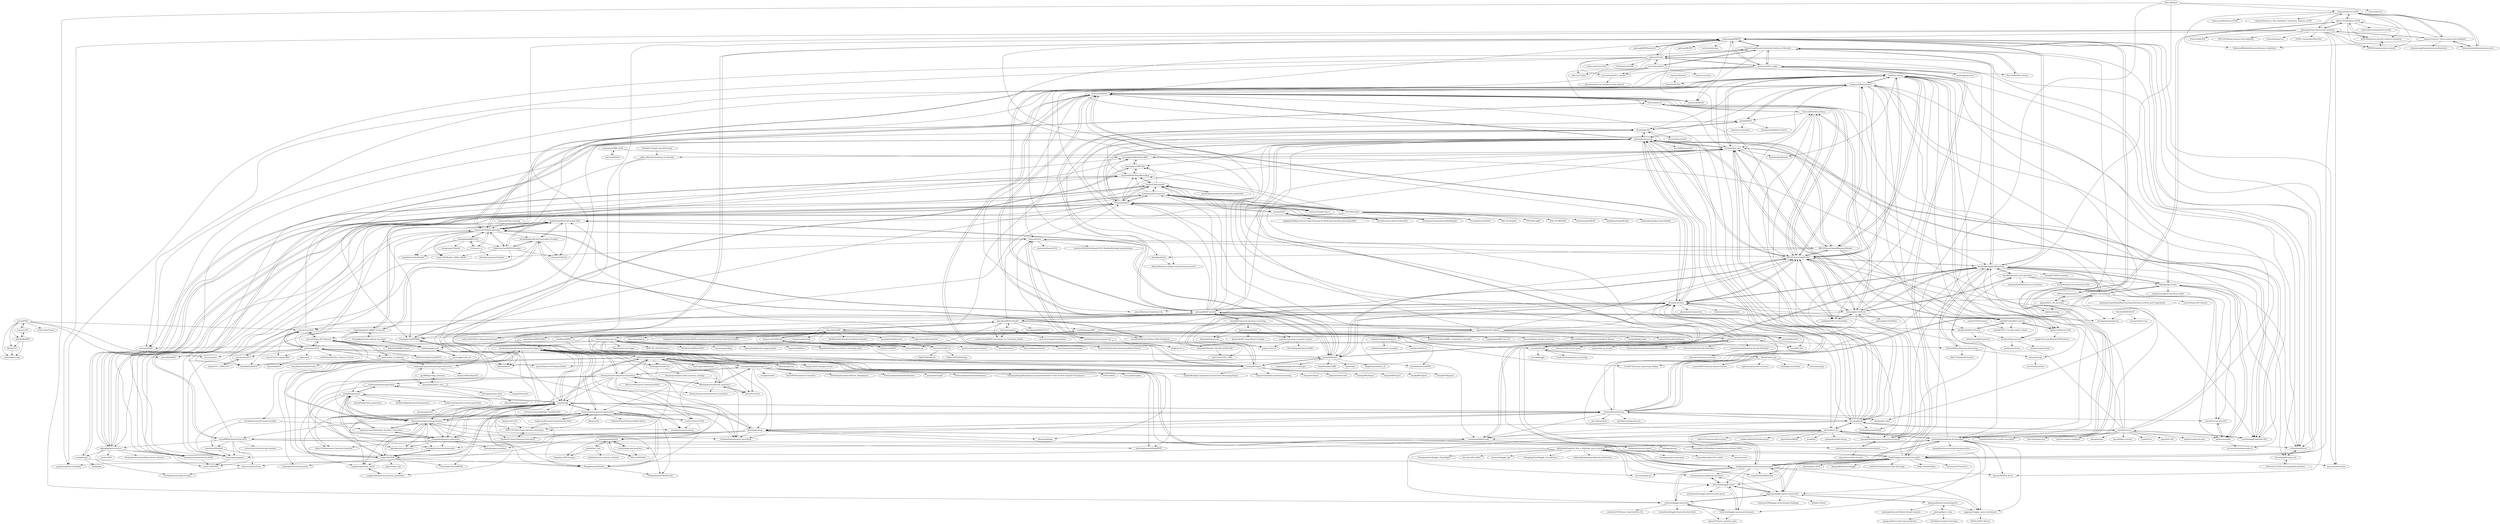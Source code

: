 digraph G {
"likejazz/Siamese-LSTM" -> "aditya1503/Siamese-LSTM"
"likejazz/Siamese-LSTM" -> "amansrivastava17/lstm-siamese-text-similarity"
"likejazz/Siamese-LSTM" -> "tlatkowski/multihead-siamese-nets"
"likejazz/Siamese-LSTM" -> "fionn-mac/Manhattan-LSTM"
"likejazz/Siamese-LSTM" -> "MahmoudWahdan/Siamese-Sentence-Similarity"
"likejazz/Siamese-LSTM" -> "dhwajraj/deep-siamese-text-similarity"
"likejazz/Siamese-LSTM" -> "jx00109/siamese-lstm-for-sentence-similarity"
"likejazz/Siamese-LSTM" -> "LuJunru/Sentences_Pair_Similarity_Calculation_Siamese_LSTM"
"likejazz/Siamese-LSTM" -> "THTBSE/siamese-lstm-network"
"YichenGong/Densely-Interactive-Inference-Network" -> "YerevaNN/DIIN-in-Keras"
"YichenGong/Densely-Interactive-Inference-Network" -> "lukecq1231/nli"
"YichenGong/Densely-Interactive-Inference-Network" -> "taoshen58/DiSAN" ["e"=1]
"YichenGong/Densely-Interactive-Inference-Network" -> "zhiguowang/BiMPM"
"YichenGong/Densely-Interactive-Inference-Network" -> "erickrf/multiffn-nli"
"YichenGong/Densely-Interactive-Inference-Network" -> "nyu-mll/multiNLI"
"YichenGong/Densely-Interactive-Inference-Network" -> "lanwuwei/SPM_toolkit"
"YichenGong/Densely-Interactive-Inference-Network" -> "shuohangwang/SeqMatchSeq"
"hengruo/QANet-pytorch" -> "NLPLearn/QANet"
"hengruo/QANet-pytorch" -> "andy840314/QANet-pytorch-"
"hengruo/QANet-pytorch" -> "matthew-z/R-net"
"hengruo/QANet-pytorch" -> "jojonki/BiDAF"
"hengruo/QANet-pytorch" -> "kevinduh/san_mrc"
"hengruo/QANet-pytorch" -> "HKUST-KnowComp/R-Net"
"hengruo/QANet-pytorch" -> "lixinsu/RCZoo"
"hengruo/QANet-pytorch" -> "SeanLee97/QANet_dureader"
"hengruo/QANet-pytorch" -> "intfloat/commonsense-rc"
"hengruo/QANet-pytorch" -> "bdhingra/ga-reader"
"hengruo/QANet-pytorch" -> "allenai/document-qa"
"hengruo/QANet-pytorch" -> "momohuang/FusionNet-NLI"
"hengruo/QANet-pytorch" -> "HKUST-KnowComp/MnemonicReader"
"hengruo/QANet-pytorch" -> "thunlp/OpenQA"
"hengruo/QANet-pytorch" -> "BangLiu/QANet-PyTorch"
"patil-suraj/question_generation" -> "teacherpeterpan/Question-Generation-Paper-List"
"patil-suraj/question_generation" -> "ramsrigouthamg/Questgen.ai"
"patil-suraj/question_generation" -> "KristiyanVachev/Question-Generation"
"patil-suraj/question_generation" -> "AMontgomerie/question_generator"
"patil-suraj/question_generation" -> "seanie12/Info-HCVAE"
"patil-suraj/question_generation" -> "xinyadu/nqg"
"patil-suraj/question_generation" -> "seanie12/neural-question-generation"
"patil-suraj/question_generation" -> "bloomsburyai/question-generation"
"patil-suraj/question_generation" -> "facebookresearch/DPR" ["e"=1]
"patil-suraj/question_generation" -> "bisheng/Awesome-QG"
"patil-suraj/question_generation" -> "danqi/acl2020-openqa-tutorial" ["e"=1]
"patil-suraj/question_generation" -> "magic282/NQG"
"patil-suraj/question_generation" -> "tunib-ai/parallelformers" ["e"=1]
"patil-suraj/question_generation" -> "artitw/text2text"
"patil-suraj/question_generation" -> "Maluuba/nlg-eval" ["e"=1]
"icoxfog417/graph-convolution-nlp" -> "ankit-ai/BertQA-Attention-on-Steroids"
"KristiyanVachev/Question-Generation" -> "patil-suraj/question_generation"
"KristiyanVachev/Question-Generation" -> "teacherpeterpan/Question-Generation-Paper-List"
"KristiyanVachev/Question-Generation" -> "ramsrigouthamg/Questgen.ai"
"KristiyanVachev/Question-Generation" -> "AMontgomerie/question_generator"
"KristiyanVachev/Question-Generation" -> "KristiyanVachev/Leaf-Question-Generation"
"KristiyanVachev/Question-Generation" -> "bloomsburyai/question-generation"
"KristiyanVachev/Question-Generation" -> "adityasarvaiya/Automatic_Question_Generation"
"KristiyanVachev/Question-Generation" -> "indrajithi/genquest"
"KristiyanVachev/Question-Generation" -> "ujjax/question-generation"
"KristiyanVachev/Question-Generation" -> "xinyadu/nqg"
"KristiyanVachev/Question-Generation" -> "artitw/text2text"
"KristiyanVachev/Question-Generation" -> "Yifan-Gao/Distractor-Generation-RACE"
"KristiyanVachev/Question-Generation" -> "GauthierDmn/question_generation"
"KristiyanVachev/Question-Generation" -> "YuxiXie/SG-Deep-Question-Generation"
"KristiyanVachev/Question-Generation" -> "sumehta/question-generation"
"cdqa-suite/cdQA" -> "cdqa-suite/cdQA-annotator"
"cdqa-suite/cdQA" -> "cdqa-suite/cdQA-ui"
"cdqa-suite/cdQA" -> "kamalkraj/BERT-SQuAD"
"cdqa-suite/cdQA" -> "Nagakiran1/Extending-Google-BERT-as-Question-and-Answering-model-and-Chatbot"
"cdqa-suite/cdQA" -> "deepset-ai/COVID-QA"
"cdqa-suite/cdQA" -> "deepset-ai/FARM" ["e"=1]
"cdqa-suite/cdQA" -> "ymcui/Chinese-RC-Datasets"
"cdqa-suite/cdQA" -> "l11x0m7/Question_Answering_Models"
"cdqa-suite/cdQA" -> "renatoviolin/Question-Answering-Albert-Electra" ["e"=1]
"cdqa-suite/cdQA" -> "deepset-ai/haystack" ["e"=1]
"cdqa-suite/cdQA" -> "chiayewken/bert-qa"
"cdqa-suite/cdQA" -> "facebookresearch/UnsupervisedQA"
"cdqa-suite/cdQA" -> "WenRichard/QAmodel-for-Retrievalchatbot" ["e"=1]
"cdqa-suite/cdQA" -> "kaushaltrivedi/fast-bert" ["e"=1]
"cdqa-suite/cdQA" -> "seriousran/awesome-qa"
"priya-dwivedi/cs224n-Squad-Project" -> "aswalin/SQuAD"
"priya-dwivedi/cs224n-Squad-Project" -> "chrischute/squad"
"priya-dwivedi/cs224n-Squad-Project" -> "Steven-Hewitt/QA-with-Tensorflow"
"priya-dwivedi/cs224n-Squad-Project" -> "allenai/bi-att-flow"
"priya-dwivedi/cs224n-Squad-Project" -> "NLPLearn/QANet"
"priya-dwivedi/cs224n-Squad-Project" -> "HKUST-KnowComp/R-Net"
"priya-dwivedi/cs224n-Squad-Project" -> "sachinbiradar9/Question-Answer-Selection"
"priya-dwivedi/cs224n-Squad-Project" -> "deepmipt/question_generation"
"priya-dwivedi/cs224n-Squad-Project" -> "abisee/cs224n-win18-squad"
"priya-dwivedi/cs224n-Squad-Project" -> "gzhami/nlp_qa_project"
"priya-dwivedi/cs224n-Squad-Project" -> "andrejonasson/dynamic-coattention-network-plus"
"priya-dwivedi/cs224n-Squad-Project" -> "ElizaLo/Question-Answering-based-on-SQuAD"
"priya-dwivedi/cs224n-Squad-Project" -> "allenai/document-qa"
"priya-dwivedi/cs224n-Squad-Project" -> "MurtyShikhar/Question-Answering"
"ZhangShiyue/QGforQA" -> "seanie12/neural-question-generation"
"ZhangShiyue/QGforQA" -> "PrekshaNema25/RefNet-QG"
"hitvoice/DrQA" -> "kevinduh/san_mrc"
"hitvoice/DrQA" -> "matthew-z/R-net"
"hitvoice/DrQA" -> "hengruo/QANet-pytorch"
"hitvoice/DrQA" -> "deepmind/narrativeqa"
"hitvoice/DrQA" -> "mandarjoshi90/triviaqa"
"hitvoice/DrQA" -> "HKUST-KnowComp/R-Net"
"hitvoice/DrQA" -> "facebookresearch/DrQA" ["e"=1]
"hitvoice/DrQA" -> "NLPLearn/QANet"
"hitvoice/DrQA" -> "allenai/document-qa"
"hitvoice/DrQA" -> "allenai/deep_qa"
"hitvoice/DrQA" -> "allenai/bi-att-flow"
"hitvoice/DrQA" -> "thunlp/OpenQA"
"hitvoice/DrQA" -> "salesforce/cove"
"hitvoice/DrQA" -> "YerevaNN/R-NET-in-Keras"
"hitvoice/DrQA" -> "Maluuba/newsqa"
"stanfordnlp/coqa-baselines" -> "momohuang/FlowQA"
"stanfordnlp/coqa-baselines" -> "Microsoft/SDNet"
"galsang/BiDAF-pytorch" -> "jojonki/BiDAF"
"galsang/BiDAF-pytorch" -> "matthew-z/R-net"
"galsang/BiDAF-pytorch" -> "woshiyyya/DFGN-pytorch"
"galsang/BiDAF-pytorch" -> "andy840314/QANet-pytorch-"
"galsang/BiDAF-pytorch" -> "allenai/bi-att-flow"
"galsang/BiDAF-pytorch" -> "kevinduh/san_mrc"
"galsang/BiDAF-pytorch" -> "BangLiu/QANet-PyTorch"
"galsang/BiDAF-pytorch" -> "ymcui/cmrc2019"
"galsang/BiDAF-pytorch" -> "hengruo/QANet-pytorch"
"galsang/BiDAF-pytorch" -> "kushalj001/pytorch-question-answering"
"galsang/BiDAF-pytorch" -> "hotpotqa/hotpot"
"galsang/BiDAF-pytorch" -> "huminghao16/MTMSN"
"galsang/BiDAF-pytorch" -> "kamalkraj/BERT-SQuAD"
"galsang/BiDAF-pytorch" -> "shmsw25/DecompRC"
"galsang/BiDAF-pytorch" -> "shuohangwang/comatch"
"shiningliang/MRC2018" -> "SeanLee97/QANet_dureader"
"shiningliang/MRC2018" -> "jingyihiter/myDuReader"
"shiningliang/MRC2018" -> "yanx27/DuReader_QANet_BiDAF"
"shiningliang/MRC2018" -> "HandsomeCao/BERT-Dureader"
"shiningliang/MRC2018" -> "312shan/rc_tf"
"shiningliang/MRC2018" -> "lxwuguang/G-Reader"
"danqi/rc-cnn-dailymail" -> "bdhingra/ga-reader"
"danqi/rc-cnn-dailymail" -> "rkadlec/asreader"
"danqi/rc-cnn-dailymail" -> "qizhex/RACE_AR_baselines"
"danqi/rc-cnn-dailymail" -> "thomasmesnard/DeepMind-Teaching-Machines-to-Read-and-Comprehend" ["e"=1]
"danqi/rc-cnn-dailymail" -> "shuohangwang/SeqMatchSeq"
"danqi/rc-cnn-dailymail" -> "deepmind/rc-data" ["e"=1]
"danqi/rc-cnn-dailymail" -> "deepmind/narrativeqa"
"danqi/rc-cnn-dailymail" -> "carpedm20/attentive-reader-tensorflow" ["e"=1]
"danqi/rc-cnn-dailymail" -> "allenai/bi-att-flow"
"danqi/rc-cnn-dailymail" -> "ymcui/Chinese-RC-Dataset"
"mrqa/MRQA-Shared-Task-2019" -> "shmsw25/qa-hard-em"
"mrqa/MRQA-Shared-Task-2019" -> "alontalmor/MultiQA"
"mrqa/MRQA-Shared-Task-2019" -> "allenai/document-qa"
"mrqa/MRQA-Shared-Task-2019" -> "shuohangwang/mprc"
"mrqa/MRQA-Shared-Task-2019" -> "nelson-liu/contextual-repr-analysis" ["e"=1]
"mrqa/MRQA-Shared-Task-2019" -> "qipeng/golden-retriever"
"mrqa/MRQA-Shared-Task-2019" -> "shmsw25/DecompRC"
"mrqa/MRQA-Shared-Task-2019" -> "robinjia/adversarial-squad"
"mrqa/MRQA-Shared-Task-2019" -> "facebookresearch/SpanBERT" ["e"=1]
"allenai/bi-att-flow" -> "HKUST-KnowComp/R-Net"
"allenai/bi-att-flow" -> "NLPLearn/QANet"
"allenai/bi-att-flow" -> "baidu/DuReader"
"allenai/bi-att-flow" -> "facebookresearch/DrQA" ["e"=1]
"allenai/bi-att-flow" -> "shuohangwang/SeqMatchSeq"
"allenai/bi-att-flow" -> "allenai/bilm-tf" ["e"=1]
"allenai/bi-att-flow" -> "thunlp/RCPapers"
"allenai/bi-att-flow" -> "allenai/document-qa"
"allenai/bi-att-flow" -> "abisee/pointer-generator" ["e"=1]
"allenai/bi-att-flow" -> "minsangkim142/R-net"
"allenai/bi-att-flow" -> "zhiguowang/BiMPM"
"allenai/bi-att-flow" -> "facebookresearch/InferSent" ["e"=1]
"allenai/bi-att-flow" -> "galsang/BiDAF-pytorch"
"allenai/bi-att-flow" -> "openai/finetune-transformer-lm" ["e"=1]
"allenai/bi-att-flow" -> "facebook/MemNN" ["e"=1]
"AMontgomerie/question_generator" -> "patil-suraj/question_generation"
"AMontgomerie/question_generator" -> "artitw/text2text"
"AMontgomerie/question_generator" -> "KristiyanVachev/Question-Generation"
"AMontgomerie/question_generator" -> "GauthierDmn/question_generation"
"AMontgomerie/question_generator" -> "ramsrigouthamg/Questgen.ai"
"AMontgomerie/question_generator" -> "KristiyanVachev/Leaf-Question-Generation"
"AMontgomerie/question_generator" -> "teacherpeterpan/Question-Generation-Paper-List"
"thunlp/RCPapers" -> "thunlp/NREPapers" ["e"=1]
"thunlp/RCPapers" -> "thunlp/KRLPapers" ["e"=1]
"thunlp/RCPapers" -> "baidu/DuReader"
"thunlp/RCPapers" -> "allenai/bi-att-flow"
"thunlp/RCPapers" -> "NLPLearn/QANet"
"thunlp/RCPapers" -> "lixinsu/RCZoo"
"thunlp/RCPapers" -> "HKUST-KnowComp/R-Net"
"thunlp/RCPapers" -> "thunlp/PLMpapers" ["e"=1]
"thunlp/RCPapers" -> "thunlp/SCPapers" ["e"=1]
"thunlp/RCPapers" -> "ymcui/Chinese-RC-Datasets"
"thunlp/RCPapers" -> "Jiakui/awesome-bert" ["e"=1]
"thunlp/RCPapers" -> "basketballandlearn/Dureader-Bert"
"thunlp/RCPapers" -> "xanhho/Reading-Comprehension-Question-Answering-Papers"
"thunlp/RCPapers" -> "dapurv5/awesome-question-answering" ["e"=1]
"thunlp/RCPapers" -> "thunlp/NRLPapers" ["e"=1]
"zcgzcgzcg1/MRC_book" -> "microsoft/SDNet"
"zcgzcgzcg1/MRC_book" -> "xycforgithub/MultiTask-MRC"
"deepset-ai/COVID-QA" -> "gsarti/covid-papers-browser"
"deepset-ai/COVID-QA" -> "deepset-ai/FARM" ["e"=1]
"deepset-ai/COVID-QA" -> "castorini/covidex"
"deepset-ai/COVID-QA" -> "cdqa-suite/cdQA"
"deepset-ai/COVID-QA" -> "renatoviolin/Question-Answering-Albert-Electra" ["e"=1]
"deepset-ai/COVID-QA" -> "dmis-lab/bioasq-biobert" ["e"=1]
"deepset-ai/COVID-QA" -> "castorini/anserini-notebooks" ["e"=1]
"deepset-ai/COVID-QA" -> "elcronos/COVID-19"
"andrejonasson/dynamic-coattention-network-plus" -> "marshmelloX/dynamic-coattention-network"
"andrejonasson/dynamic-coattention-network-plus" -> "mjacar/tensorflow-dcn-plus"
"THUDM/CogQA" -> "woshiyyya/DFGN-pytorch"
"THUDM/CogQA" -> "hotpotqa/hotpot"
"THUDM/CogQA" -> "shmsw25/DecompRC"
"THUDM/CogQA" -> "rajarshd/Multi-Step-Reasoning"
"THUDM/CogQA" -> "INK-USC/KagNet" ["e"=1]
"THUDM/CogQA" -> "THUDM/CogKR"
"THUDM/CogQA" -> "OceanskySun/GraftNet" ["e"=1]
"THUDM/CogQA" -> "yicheng-w/CommonSenseMultiHopQA"
"THUDM/CogQA" -> "basketballandlearn/Dureader-Bert"
"THUDM/CogQA" -> "INK-USC/MHGRN" ["e"=1]
"THUDM/CogQA" -> "autoliuweijie/K-BERT" ["e"=1]
"THUDM/CogQA" -> "qipeng/golden-retriever"
"THUDM/CogQA" -> "malllabiisc/EmbedKGQA" ["e"=1]
"THUDM/CogQA" -> "xwhan/Knowledge-Aware-Reader" ["e"=1]
"THUDM/CogQA" -> "huminghao16/RE3QA"
"dhwajraj/deep-siamese-text-similarity" -> "amansrivastava17/lstm-siamese-text-similarity"
"dhwajraj/deep-siamese-text-similarity" -> "aditya1503/Siamese-LSTM"
"dhwajraj/deep-siamese-text-similarity" -> "THTBSE/siamese-lstm-network"
"dhwajraj/deep-siamese-text-similarity" -> "likejazz/Siamese-LSTM"
"dhwajraj/deep-siamese-text-similarity" -> "ATEC2018/deep-siamese-text-similarity" ["e"=1]
"dhwajraj/deep-siamese-text-similarity" -> "brmson/dataset-sts" ["e"=1]
"dhwajraj/deep-siamese-text-similarity" -> "NTMC-Community/MatchZoo" ["e"=1]
"dhwajraj/deep-siamese-text-similarity" -> "zhiguowang/BiMPM"
"dhwajraj/deep-siamese-text-similarity" -> "allenai/bilm-tf" ["e"=1]
"dhwajraj/deep-siamese-text-similarity" -> "pengshuang/Text-Similarity" ["e"=1]
"dhwajraj/deep-siamese-text-similarity" -> "jx00109/siamese-lstm-for-sentence-similarity"
"dhwajraj/deep-siamese-text-similarity" -> "tlatkowski/multihead-siamese-nets"
"dhwajraj/deep-siamese-text-similarity" -> "HouJP/kaggle-quora-question-pairs"
"dhwajraj/deep-siamese-text-similarity" -> "PrincetonML/SIF" ["e"=1]
"dhwajraj/deep-siamese-text-similarity" -> "faneshion/MatchZoo" ["e"=1]
"zhiguowang/BiMPM" -> "YichenGong/Densely-Interactive-Inference-Network"
"zhiguowang/BiMPM" -> "nelson-liu/paraphrase-id-tensorflow"
"zhiguowang/BiMPM" -> "shuohangwang/SeqMatchSeq"
"zhiguowang/BiMPM" -> "galsang/BIMPM-pytorch"
"zhiguowang/BiMPM" -> "erickrf/multiffn-nli"
"zhiguowang/BiMPM" -> "ijinmao/BiMPM_keras"
"zhiguowang/BiMPM" -> "lanwuwei/SPM_toolkit"
"zhiguowang/BiMPM" -> "bradleypallen/keras-quora-question-pairs"
"zhiguowang/BiMPM" -> "taoshen58/DiSAN" ["e"=1]
"zhiguowang/BiMPM" -> "HouJP/kaggle-quora-question-pairs"
"zhiguowang/BiMPM" -> "galsang/ABCNN" ["e"=1]
"zhiguowang/BiMPM" -> "lukecq1231/nli"
"zhiguowang/BiMPM" -> "mcrisc/lexdecomp"
"zhiguowang/BiMPM" -> "faneshion/MatchZoo" ["e"=1]
"zhiguowang/BiMPM" -> "HKUST-KnowComp/R-Net"
"HKUST-KnowComp/R-Net" -> "NLPLearn/QANet"
"HKUST-KnowComp/R-Net" -> "allenai/bi-att-flow"
"HKUST-KnowComp/R-Net" -> "HKUST-KnowComp/MnemonicReader"
"HKUST-KnowComp/R-Net" -> "YerevaNN/R-NET-in-Keras"
"HKUST-KnowComp/R-Net" -> "minsangkim142/R-net"
"HKUST-KnowComp/R-Net" -> "unilight/R-NET-in-Tensorflow"
"HKUST-KnowComp/R-Net" -> "allenai/document-qa"
"HKUST-KnowComp/R-Net" -> "matthew-z/R-net"
"HKUST-KnowComp/R-Net" -> "baidu/DuReader"
"HKUST-KnowComp/R-Net" -> "NLPLearn/R-net"
"HKUST-KnowComp/R-Net" -> "shuohangwang/SeqMatchSeq"
"HKUST-KnowComp/R-Net" -> "kevinduh/san_mrc"
"HKUST-KnowComp/R-Net" -> "momohuang/FusionNet-NLI"
"HKUST-KnowComp/R-Net" -> "hengruo/QANet-pytorch"
"HKUST-KnowComp/R-Net" -> "lixinsu/RCZoo"
"deepmipt/question_generation" -> "indrajithi/genquest"
"deepmipt/question_generation" -> "bloomsburyai/question-generation"
"deepmipt/question_generation" -> "xinyadu/nqg"
"deepmipt/question_generation" -> "sumehta/question-generation"
"deepmipt/question_generation" -> "dipta1010/Automatic-Question-Generator"
"deepmipt/question_generation" -> "Maluuba/qgen-workshop"
"deepmipt/question_generation" -> "ujjax/question-generation"
"deepmipt/question_generation" -> "magic282/NQG"
"deepmipt/question_generation" -> "davidgolub/QuestionGeneration"
"deepmipt/question_generation" -> "adityasarvaiya/Automatic_Question_Generation"
"xinyadu/nqg" -> "magic282/NQG"
"xinyadu/nqg" -> "seanie12/neural-question-generation"
"xinyadu/nqg" -> "deepmipt/question_generation"
"xinyadu/nqg" -> "teacherpeterpan/Question-Generation-Paper-List"
"xinyadu/nqg" -> "davidgolub/QuestionGeneration"
"xinyadu/nqg" -> "bloomsburyai/question-generation"
"xinyadu/nqg" -> "yanghoonkim/NQG_ASs2s"
"xinyadu/nqg" -> "freesunshine0316/MPQG"
"xinyadu/nqg" -> "ZhangShiyue/QGforQA"
"xinyadu/nqg" -> "Maluuba/newsqa"
"xinyadu/nqg" -> "indrajithi/genquest"
"xinyadu/nqg" -> "victorywys/Learning2Ask_TypedDecoder" ["e"=1]
"xinyadu/nqg" -> "patil-suraj/question_generation"
"xinyadu/nqg" -> "GauthierDmn/question_generation"
"xinyadu/nqg" -> "deepmind/narrativeqa"
"baidu/DuReader" -> "allenai/bi-att-flow"
"baidu/DuReader" -> "NLPLearn/QANet"
"baidu/DuReader" -> "HKUST-KnowComp/R-Net"
"baidu/DuReader" -> "SeanLee97/QANet_dureader"
"baidu/DuReader" -> "basketballandlearn/Dureader-Bert"
"baidu/DuReader" -> "thunlp/RCPapers"
"baidu/DuReader" -> "ymcui/cmrc2018"
"baidu/DuReader" -> "PaddlePaddle/LARK" ["e"=1]
"baidu/DuReader" -> "baidu/AnyQ" ["e"=1]
"baidu/DuReader" -> "brightmart/roberta_zh" ["e"=1]
"baidu/DuReader" -> "ymcui/Chinese-PreTrained-XLNet" ["e"=1]
"baidu/DuReader" -> "baidu/knowledge-driven-dialogue" ["e"=1]
"baidu/DuReader" -> "allenai/bilm-tf" ["e"=1]
"baidu/DuReader" -> "allenai/document-qa"
"baidu/DuReader" -> "shuohangwang/SeqMatchSeq"
"HouJP/kaggle-quora-question-pairs" -> "qqgeogor/kaggle-quora-solution-8th"
"HouJP/kaggle-quora-question-pairs" -> "bradleypallen/keras-quora-question-pairs"
"HouJP/kaggle-quora-question-pairs" -> "faneshion/MatchZoo" ["e"=1]
"HouJP/kaggle-quora-question-pairs" -> "chenyuntc/PyTorchText" ["e"=1]
"HouJP/kaggle-quora-question-pairs" -> "zhiguowang/BiMPM"
"HouJP/kaggle-quora-question-pairs" -> "YuriyGuts/kaggle-quora-question-pairs"
"HouJP/kaggle-quora-question-pairs" -> "abhishekkrthakur/is_that_a_duplicate_quora_question"
"HouJP/kaggle-quora-question-pairs" -> "lanwuwei/SPM_toolkit"
"HouJP/kaggle-quora-question-pairs" -> "Wrosinski/Kaggle-Quora"
"HouJP/kaggle-quora-question-pairs" -> "plantsgo/ijcai-2018" ["e"=1]
"HouJP/kaggle-quora-question-pairs" -> "SpongebBob/Quora-Kaggle"
"HouJP/kaggle-quora-question-pairs" -> "LittletreeZou/Question-Pairs-Matching" ["e"=1]
"HouJP/kaggle-quora-question-pairs" -> "pengshuang/Text-Similarity" ["e"=1]
"HouJP/kaggle-quora-question-pairs" -> "HKUST-KnowComp/R-Net"
"HouJP/kaggle-quora-question-pairs" -> "Magic-Bubble/Zhihu" ["e"=1]
"xycforgithub/MultiTask-MRC" -> "nlpdata/strategy"
"xycforgithub/MultiTask-MRC" -> "huminghao16/RE3QA"
"xycforgithub/MultiTask-MRC" -> "kevinduh/san_mrc"
"kamalkraj/BERT-SQuAD" -> "surbhardwaj/BERT-QnA-Squad_2.0_Finetuned_Model"
"kamalkraj/BERT-SQuAD" -> "galsang/BiDAF-pytorch"
"kamalkraj/BERT-SQuAD" -> "chrischute/squad"
"kamalkraj/BERT-SQuAD" -> "cdqa-suite/cdQA"
"kamalkraj/BERT-SQuAD" -> "cooelf/AwesomeMRC"
"kamalkraj/BERT-SQuAD" -> "seriousran/awesome-qa"
"kamalkraj/BERT-SQuAD" -> "hitvoice/DrQA"
"kamalkraj/BERT-SQuAD" -> "hotpotqa/hotpot"
"kamalkraj/BERT-SQuAD" -> "cooelf/SG-Net"
"kamalkraj/BERT-SQuAD" -> "chiayewken/bert-qa"
"kamalkraj/BERT-SQuAD" -> "rajpurkar/SQuAD-explorer"
"kamalkraj/BERT-SQuAD" -> "kamalkraj/ALBERT-TF2.0" ["e"=1]
"matthew-z/R-net" -> "laddie132/Match-LSTM"
"matthew-z/R-net" -> "HKUST-KnowComp/MnemonicReader"
"matthew-z/R-net" -> "HKUST-KnowComp/R-Net"
"matthew-z/R-net" -> "kevinduh/san_mrc"
"matthew-z/R-net" -> "unilight/R-NET-in-Tensorflow"
"matthew-z/R-net" -> "hengruo/QANet-pytorch"
"matthew-z/R-net" -> "kevinkwl/AoAReader"
"matthew-z/R-net" -> "galsang/BiDAF-pytorch"
"matthew-z/R-net" -> "andy840314/QANet-pytorch-"
"matthew-z/R-net" -> "SeanLee97/QANet_dureader"
"matthew-z/R-net" -> "obryanlouis/qa"
"matthew-z/R-net" -> "FudanNLP/UNet"
"matthew-z/R-net" -> "intfloat/commonsense-rc"
"matthew-z/R-net" -> "SparkJiao/SLQA"
"ymcui/cmrc2018" -> "ymcui/cmrc2019"
"ymcui/cmrc2018" -> "DRCKnowledgeTeam/DRCD" ["e"=1]
"ymcui/cmrc2018" -> "ymcui/Chinese-RC-Datasets"
"ymcui/cmrc2018" -> "ymcui/cmrc2017"
"ymcui/cmrc2018" -> "baidu/DuReader"
"ymcui/cmrc2018" -> "ymcui/Cross-Lingual-MRC"
"ymcui/cmrc2018" -> "ymcui/Chinese-PreTrained-XLNet" ["e"=1]
"ymcui/cmrc2018" -> "ewrfcas/bert_cn_finetune"
"ymcui/cmrc2018" -> "basketballandlearn/Dureader-Bert"
"ymcui/cmrc2018" -> "nlpdata/c3"
"ymcui/cmrc2018" -> "ymcui/MacBERT" ["e"=1]
"ymcui/cmrc2018" -> "SeanLee97/QANet_dureader"
"ymcui/cmrc2018" -> "lonePatient/NeZha_Chinese_PyTorch" ["e"=1]
"ymcui/cmrc2018" -> "ymcui/expmrc"
"ymcui/cmrc2018" -> "thunlp/RCPapers"
"SeanLee97/QANet_dureader" -> "shiningliang/MRC2018"
"SeanLee97/QANet_dureader" -> "yanx27/DuReader_QANet_BiDAF"
"SeanLee97/QANet_dureader" -> "HandsomeCao/BERT-Dureader"
"SeanLee97/QANet_dureader" -> "basketballandlearn/Dureader-Bert"
"SeanLee97/QANet_dureader" -> "baidu/DuReader"
"SeanLee97/QANet_dureader" -> "312shan/rc_tf"
"SeanLee97/QANet_dureader" -> "NLPLearn/QANet"
"SeanLee97/QANet_dureader" -> "jingyihiter/myDuReader"
"SeanLee97/QANet_dureader" -> "SunnyMarkLiu/lic2019-dureader2.0-rank2"
"SeanLee97/QANet_dureader" -> "xycforgithub/MultiTask-MRC"
"SeanLee97/QANet_dureader" -> "lixinsu/RCZoo"
"SeanLee97/QANet_dureader" -> "matthew-z/R-net"
"SeanLee97/QANet_dureader" -> "NLPLearn/R-net"
"SeanLee97/QANet_dureader" -> "ymcui/cmrc2019"
"SeanLee97/QANet_dureader" -> "NoneWait/cail2019" ["e"=1]
"basketballandlearn/Dureader-Bert" -> "SunnyMarkLiu/lic2019-dureader2.0-rank2"
"basketballandlearn/Dureader-Bert" -> "HandsomeCao/BERT-Dureader"
"basketballandlearn/Dureader-Bert" -> "NoneWait/cail2019" ["e"=1]
"basketballandlearn/Dureader-Bert" -> "YingZiqiang/LES-MMRC-Summary"
"basketballandlearn/Dureader-Bert" -> "SeanLee97/QANet_dureader"
"basketballandlearn/Dureader-Bert" -> "baidu/DuReader"
"basketballandlearn/Dureader-Bert" -> "trib-plan/TriB-QA"
"eliorc/Medium" -> "likejazz/Siamese-LSTM"
"eliorc/Medium" -> "aerdem4/kaggle-quora-dup"
"eliorc/Medium" -> "eliorc/node2vec" ["e"=1]
"eliorc/Medium" -> "HouJP/kaggle-quora-question-pairs"
"eliorc/Medium" -> "nelson-liu/paraphrase-id-tensorflow"
"HandsomeCao/BERT-Dureader" -> "basketballandlearn/Dureader-Bert"
"HandsomeCao/BERT-Dureader" -> "SunnyMarkLiu/lic2019-dureader2.0-rank2"
"HandsomeCao/BERT-Dureader" -> "SeanLee97/QANet_dureader"
"HandsomeCao/BERT-Dureader" -> "yanx27/DuReader_QANet_BiDAF"
"HandsomeCao/BERT-Dureader" -> "trib-plan/TriB-QA"
"HandsomeCao/BERT-Dureader" -> "NoneWait/cail2019" ["e"=1]
"NLPLearn/QANet" -> "HKUST-KnowComp/R-Net"
"NLPLearn/QANet" -> "NLPLearn/R-net"
"NLPLearn/QANet" -> "allenai/bi-att-flow"
"NLPLearn/QANet" -> "hengruo/QANet-pytorch"
"NLPLearn/QANet" -> "baidu/DuReader"
"NLPLearn/QANet" -> "SeanLee97/QANet_dureader"
"NLPLearn/QANet" -> "allenai/document-qa"
"NLPLearn/QANet" -> "thunlp/RCPapers"
"NLPLearn/QANet" -> "allenai/bilm-tf" ["e"=1]
"NLPLearn/QANet" -> "shuohangwang/SeqMatchSeq"
"NLPLearn/QANet" -> "zhiguowang/BiMPM"
"NLPLearn/QANet" -> "momohuang/FusionNet-NLI"
"NLPLearn/QANet" -> "openai/finetune-transformer-lm" ["e"=1]
"NLPLearn/QANet" -> "taoshen58/DiSAN" ["e"=1]
"NLPLearn/QANet" -> "kevinduh/san_mrc"
"SunnyMarkLiu/lic2019-dureader2.0-rank2" -> "basketballandlearn/Dureader-Bert"
"SunnyMarkLiu/lic2019-dureader2.0-rank2" -> "xwen99/DuReader-Robust-With-Paddlehub"
"SunnyMarkLiu/lic2019-dureader2.0-rank2" -> "trib-plan/TriB-QA"
"SunnyMarkLiu/lic2019-dureader2.0-rank2" -> "YingZiqiang/LES-MMRC-Summary"
"SunnyMarkLiu/lic2019-dureader2.0-rank2" -> "HandsomeCao/BERT-Dureader"
"SunnyMarkLiu/lic2019-dureader2.0-rank2" -> "NoneWait/cail2019" ["e"=1]
"ag1988/injecting_numeracy" -> "llamazing/numnet_plus"
"alontalmor/MultiQA" -> "shuohangwang/mprc"
"alontalmor/MultiQA" -> "yairf11/MUPPET"
"cooelf/AwesomeMRC" -> "cooelf/SG-Net"
"cooelf/AwesomeMRC" -> "cooelf/SemBERT"
"cooelf/AwesomeMRC" -> "huminghao16/MTMSN"
"cooelf/AwesomeMRC" -> "facebookresearch/SpanBERT" ["e"=1]
"cooelf/AwesomeMRC" -> "xwen99/DuReader-Robust-With-Paddlehub"
"cooelf/AwesomeMRC" -> "sogou/SogouMRCToolkit"
"cooelf/AwesomeMRC" -> "basketballandlearn/MRC_Competition_Dureader" ["e"=1]
"cooelf/AwesomeMRC" -> "facebookresearch/DPR" ["e"=1]
"cooelf/AwesomeMRC" -> "kevinduh/san_mrc"
"cooelf/AwesomeMRC" -> "songyingxin/MRC-Pytorch"
"cooelf/AwesomeMRC" -> "ShannonAI/mrc-for-flat-nested-ner" ["e"=1]
"cooelf/SemBERT" -> "cooelf/SG-Net"
"cooelf/SemBERT" -> "cooelf/AwesomeMRC"
"cooelf/SemBERT" -> "coetaur0/ESIM" ["e"=1]
"cooelf/SemBERT" -> "facebookresearch/SpanBERT" ["e"=1]
"easonnie/semanticRetrievalMRS" -> "yairf11/MUPPET"
"huminghao16/MTMSN" -> "eladsegal/tag-based-multi-span-extraction"
"huminghao16/MTMSN" -> "huminghao16/RE3QA"
"laddie132/Match-LSTM" -> "xingdi-eric-yuan/MatchLSTM-PyTorch"
"laddie132/Match-LSTM" -> "matthew-z/R-net"
"laddie132/Match-LSTM" -> "andy840314/QANet-pytorch-"
"rajarshd/Multi-Step-Reasoning" -> "huminghao16/RE3QA"
"rajarshd/Multi-Step-Reasoning" -> "shmsw25/DecompRC"
"rajarshd/Multi-Step-Reasoning" -> "shuohangwang/mprc"
"rajarshd/Multi-Step-Reasoning" -> "uwnlp/denspi"
"shmsw25/qa-hard-em" -> "facebookresearch/QA-Overlap" ["e"=1]
"shuohangwang/SeqMatchSeq" -> "zhiguowang/BiMPM"
"shuohangwang/SeqMatchSeq" -> "bdhingra/ga-reader"
"shuohangwang/SeqMatchSeq" -> "minsangkim142/R-net"
"shuohangwang/SeqMatchSeq" -> "HKUST-KnowComp/R-Net"
"shuohangwang/SeqMatchSeq" -> "erickrf/multiffn-nli"
"shuohangwang/SeqMatchSeq" -> "allenai/bi-att-flow"
"shuohangwang/SeqMatchSeq" -> "OlavHN/attention-over-attention"
"shuohangwang/SeqMatchSeq" -> "MurtyShikhar/Question-Answering"
"shuohangwang/SeqMatchSeq" -> "cheng6076/SNLI-attention" ["e"=1]
"shuohangwang/SeqMatchSeq" -> "laddie132/Match-LSTM"
"shuohangwang/SeqMatchSeq" -> "marshmelloX/dynamic-coattention-network"
"shuohangwang/SeqMatchSeq" -> "harvardnlp/decomp-attn"
"shuohangwang/SeqMatchSeq" -> "danqi/rc-cnn-dailymail"
"shuohangwang/SeqMatchSeq" -> "baidu/DuReader"
"shuohangwang/SeqMatchSeq" -> "YichenGong/Densely-Interactive-Inference-Network"
"shuohangwang/mprc" -> "yairf11/MUPPET"
"nlpdata/c3" -> "benywon/ReCO"
"HKUST-KnowComp/MnemonicReader" -> "kevinduh/san_mrc"
"HKUST-KnowComp/MnemonicReader" -> "HKUST-KnowComp/R-Net"
"HKUST-KnowComp/MnemonicReader" -> "matthew-z/R-net"
"HKUST-KnowComp/MnemonicReader" -> "lixinsu/RCZoo"
"HKUST-KnowComp/MnemonicReader" -> "laddie132/Match-LSTM"
"HKUST-KnowComp/MnemonicReader" -> "SparkJiao/SLQA"
"HKUST-KnowComp/MnemonicReader" -> "andy840314/QANet-pytorch-"
"HKUST-KnowComp/MnemonicReader" -> "allenai/document-qa"
"HKUST-KnowComp/MnemonicReader" -> "hackiey/QAnet-pytorch"
"SeanLee97/nlp_learning" -> "SeanLee97/QANet_dureader"
"ymcui/PERT" -> "ymcui/LERT"
"ymcui/PERT" -> "ymcui/MacBERT" ["e"=1]
"ymcui/PERT" -> "ymcui/expmrc"
"ymcui/PERT" -> "airaria/TextPruner" ["e"=1]
"ymcui/PERT" -> "iflytek/VLE"
"ymcui/PERT" -> "ymcui/cmrc2019"
"ymcui/PERT" -> "iflytek/MiniRBT"
"ymcui/PERT" -> "ymcui/alpaca.cpp"
"lanwuwei/SPM_toolkit" -> "YichenGong/Densely-Interactive-Inference-Network"
"lanwuwei/SPM_toolkit" -> "zhiguowang/BiMPM"
"lanwuwei/SPM_toolkit" -> "YerevaNN/DIIN-in-Keras"
"lanwuwei/SPM_toolkit" -> "lukecq1231/nli"
"lanwuwei/SPM_toolkit" -> "easonnie/multiNLI_encoder"
"lanwuwei/SPM_toolkit" -> "coetaur0/ESIM" ["e"=1]
"lanwuwei/SPM_toolkit" -> "thunlp/OpenQA"
"lanwuwei/SPM_toolkit" -> "HouJP/kaggle-quora-question-pairs"
"lanwuwei/SPM_toolkit" -> "xwzhong/papernote"
"lanwuwei/SPM_toolkit" -> "matthew-z/R-net"
"qqgeogor/kaggle-quora-solution-8th" -> "aerdem4/kaggle-quora-dup"
"qqgeogor/kaggle-quora-solution-8th" -> "Wrosinski/Kaggle-Quora"
"qqgeogor/kaggle-quora-solution-8th" -> "plantsgo/Rental-Listing-Inquiries"
"qqgeogor/kaggle-quora-solution-8th" -> "qqgeogor/kaggle_quora_benchmark"
"qqgeogor/kaggle-quora-solution-8th" -> "HouJP/kaggle-quora-question-pairs"
"qqgeogor/kaggle-quora-solution-8th" -> "sjvasquez/quora-duplicate-questions"
"qqgeogor/kaggle-quora-solution-8th" -> "bradleypallen/keras-quora-question-pairs"
"qqgeogor/kaggle-quora-solution-8th" -> "tnmichael309/kaggle-avito-demand-challenge"
"qqgeogor/kaggle-quora-solution-8th" -> "thinline72/toxic" ["e"=1]
"woshiyyya/DFGN-pytorch" -> "hotpotqa/hotpot"
"woshiyyya/DFGN-pytorch" -> "shmsw25/DecompRC"
"woshiyyya/DFGN-pytorch" -> "JD-AI-Research-Silicon-Valley/SAE"
"woshiyyya/DFGN-pytorch" -> "THUDM/CogQA"
"woshiyyya/DFGN-pytorch" -> "yuwfan/HGN"
"woshiyyya/DFGN-pytorch" -> "shmsw25/single-hop-rc"
"woshiyyya/DFGN-pytorch" -> "OceanskySun/GraftNet" ["e"=1]
"woshiyyya/DFGN-pytorch" -> "qipeng/golden-retriever"
"woshiyyya/DFGN-pytorch" -> "rajarshd/Multi-Step-Reasoning"
"woshiyyya/DFGN-pytorch" -> "easonnie/semanticRetrievalMRS"
"jx00109/siamese-lstm-for-sentence-similarity" -> "THTBSE/siamese-lstm-network"
"jx00109/siamese-lstm-for-sentence-similarity" -> "aditya1503/Siamese-LSTM"
"lukecq1231/nli" -> "coetaur0/ESIM" ["e"=1]
"lukecq1231/nli" -> "nyu-mll/multiNLI"
"lukecq1231/nli" -> "YichenGong/Densely-Interactive-Inference-Network"
"lukecq1231/nli" -> "erickrf/multiffn-nli"
"lukecq1231/nli" -> "lanwuwei/SPM_toolkit"
"lukecq1231/nli" -> "easonnie/multiNLI_encoder"
"lukecq1231/nli" -> "HsiaoYetGun/ESIM" ["e"=1]
"lukecq1231/nli" -> "pengshuang/Text-Similarity" ["e"=1]
"lukecq1231/nli" -> "zhiguowang/BiMPM"
"lukecq1231/nli" -> "lukecq1231/kim"
"lukecq1231/nli" -> "dallascard/TreeLSTM"
"lukecq1231/nli" -> "harvardnlp/decomp-attn"
"lukecq1231/nli" -> "taoshen58/DiSAN" ["e"=1]
"prdwb/bert_hae" -> "prdwb/attentive_history_selection"
"prdwb/bert_hae" -> "momohuang/FlowQA"
"prdwb/bert_hae" -> "deepnlp-cs599-usc/quac"
"ramsrigouthamg/Questgen.ai" -> "patil-suraj/question_generation"
"ramsrigouthamg/Questgen.ai" -> "KristiyanVachev/Question-Generation"
"ramsrigouthamg/Questgen.ai" -> "teacherpeterpan/Question-Generation-Paper-List"
"ramsrigouthamg/Questgen.ai" -> "artitw/text2text"
"ramsrigouthamg/Questgen.ai" -> "AMontgomerie/question_generator"
"ramsrigouthamg/Questgen.ai" -> "recognai/rubrix" ["e"=1]
"ramsrigouthamg/Questgen.ai" -> "Vamsi995/Paraphrase-Generator" ["e"=1]
"ramsrigouthamg/Questgen.ai" -> "PrithivirajDamodaran/Parrot_Paraphraser" ["e"=1]
"ramsrigouthamg/Questgen.ai" -> "PrithivirajDamodaran/Styleformer" ["e"=1]
"ramsrigouthamg/Questgen.ai" -> "neuspell/neuspell" ["e"=1]
"ramsrigouthamg/Questgen.ai" -> "GauthierDmn/question_generation"
"ramsrigouthamg/Questgen.ai" -> "PrithivirajDamodaran/Gramformer" ["e"=1]
"ramsrigouthamg/Questgen.ai" -> "ramsrigouthamg/Paraphrase-any-question-with-T5-Text-To-Text-Transfer-Transformer-" ["e"=1]
"ramsrigouthamg/Questgen.ai" -> "UKPLab/beir" ["e"=1]
"ramsrigouthamg/Questgen.ai" -> "erre-quadro/spikex" ["e"=1]
"amansrivastava17/lstm-siamese-text-similarity" -> "dhwajraj/deep-siamese-text-similarity"
"amansrivastava17/lstm-siamese-text-similarity" -> "likejazz/Siamese-LSTM"
"amansrivastava17/lstm-siamese-text-similarity" -> "tlatkowski/multihead-siamese-nets"
"amansrivastava17/lstm-siamese-text-similarity" -> "MahmoudWahdan/Siamese-Sentence-Similarity"
"amansrivastava17/lstm-siamese-text-similarity" -> "liuhuanyong/SiameseSentenceSimilarity" ["e"=1]
"amansrivastava17/lstm-siamese-text-similarity" -> "aditya1503/Siamese-LSTM"
"qizhex/RACE_AR_baselines" -> "nlpdata/strategy"
"qizhex/RACE_AR_baselines" -> "shuohangwang/comatch"
"qizhex/RACE_AR_baselines" -> "intfloat/commonsense-rc"
"galsang/BIMPM-pytorch" -> "zhiguowang/BiMPM"
"salesforce/cove" -> "rgsachin/CoVe"
"salesforce/cove" -> "momohuang/FusionNet-NLI"
"salesforce/cove" -> "allenai/document-qa"
"salesforce/cove" -> "matthew-z/R-net"
"salesforce/cove" -> "salesforce/pytorch-qrnn" ["e"=1]
"salesforce/cove" -> "HKUST-KnowComp/R-Net"
"salesforce/cove" -> "lium-lst/nmtpytorch" ["e"=1]
"salesforce/cove" -> "jsalt18-sentence-repl/jiant" ["e"=1]
"salesforce/cove" -> "allenai/bi-att-flow"
"salesforce/cove" -> "hengruo/QANet-pytorch"
"salesforce/cove" -> "mandarjoshi90/triviaqa"
"salesforce/cove" -> "zihangdai/mos" ["e"=1]
"salesforce/cove" -> "hitvoice/DrQA"
"salesforce/cove" -> "nyu-dl/dl4mt-tutorial" ["e"=1]
"salesforce/cove" -> "taolei87/sru" ["e"=1]
"adityasarvaiya/Automatic_Question_Generation" -> "bloomsburyai/question-generation"
"adityasarvaiya/Automatic_Question_Generation" -> "deepmipt/question_generation"
"adityasarvaiya/Automatic_Question_Generation" -> "indrajithi/genquest"
"facebookresearch/UnsupervisedQA" -> "awslabs/unsupervised-qa"
"facebookresearch/UnsupervisedQA" -> "alontalmor/MultiQA"
"ymcui/LERT" -> "iflytek/MiniRBT"
"ymcui/LERT" -> "ymcui/PERT"
"xwzhong/papernote" -> "lanwuwei/SPM_toolkit"
"hy-struggle/ccks_ner" -> "caishiqing/joint-mrc"
"hy-struggle/ccks_ner" -> "DotaArtist/ccks2020-task3.1"
"SparkJiao/SLQA" -> "allenai/allennlp-reading-comprehension-research"
"momohuang/FusionNet-NLI" -> "kevinduh/san_mrc"
"momohuang/FusionNet-NLI" -> "allenai/document-qa"
"momohuang/FusionNet-NLI" -> "salesforce/cove"
"intfloat/commonsense-rc" -> "qizhex/RACE_AR_baselines"
"sogou/SogouMRCToolkit" -> "caishiqing/joint-mrc"
"hugochan/RL-based-Graph2Seq-for-NQG" -> "seanie12/neural-question-generation"
"hugochan/RL-based-Graph2Seq-for-NQG" -> "WING-NUS/SG-Deep-Question-Generation"
"magic282/NQG" -> "yanghoonkim/NQG_ASs2s"
"magic282/NQG" -> "seanie12/neural-question-generation"
"magic282/NQG" -> "xinyadu/nqg"
"magic282/NQG" -> "freesunshine0316/MPQG"
"magic282/NQG" -> "ZhangShiyue/QGforQA"
"magic282/NQG" -> "yanghoonkim/neural_question_generation"
"magic282/NQG" -> "davidgolub/QuestionGeneration"
"magic282/NQG" -> "bloomsburyai/question-generation"
"magic282/NQG" -> "qjzhzw/Open_QG"
"magic282/NQG" -> "bisheng/QuestionGeneration"
"teacherpeterpan/Question-Generation-Paper-List" -> "patil-suraj/question_generation"
"teacherpeterpan/Question-Generation-Paper-List" -> "seanie12/neural-question-generation"
"teacherpeterpan/Question-Generation-Paper-List" -> "xinyadu/nqg"
"teacherpeterpan/Question-Generation-Paper-List" -> "bloomsburyai/question-generation"
"teacherpeterpan/Question-Generation-Paper-List" -> "bisheng/Awesome-QG"
"teacherpeterpan/Question-Generation-Paper-List" -> "KristiyanVachev/Question-Generation"
"teacherpeterpan/Question-Generation-Paper-List" -> "magic282/NQG"
"teacherpeterpan/Question-Generation-Paper-List" -> "WING-NUS/SG-Deep-Question-Generation"
"teacherpeterpan/Question-Generation-Paper-List" -> "seanie12/Info-HCVAE"
"teacherpeterpan/Question-Generation-Paper-List" -> "YuxiXie/SG-Deep-Question-Generation"
"teacherpeterpan/Question-Generation-Paper-List" -> "Maluuba/nlg-eval" ["e"=1]
"teacherpeterpan/Question-Generation-Paper-List" -> "bisheng/QuestionGeneration"
"teacherpeterpan/Question-Generation-Paper-List" -> "ZhangShiyue/QGforQA"
"teacherpeterpan/Question-Generation-Paper-List" -> "danqi/acl2020-openqa-tutorial" ["e"=1]
"teacherpeterpan/Question-Generation-Paper-List" -> "awslabs/unsupervised-qa"
"thunlp/OpenQA" -> "shuohangwang/mprc"
"thunlp/OpenQA" -> "rajarshd/Multi-Step-Reasoning"
"thunlp/OpenQA" -> "allenai/allennlp-reading-comprehension-research"
"thunlp/OpenQA" -> "shmsw25/qa-transfer"
"thunlp/OpenQA" -> "jojonki/BiDAF"
"thunlp/OpenQA" -> "allenai/document-qa"
"iflytek/VLE" -> "ymcui/alpaca.cpp"
"SunnyMarkLiu/les-military-mrc-rank7" -> "caishiqing/joint-mrc"
"SunnyMarkLiu/les-military-mrc-rank7" -> "YingZiqiang/LES-MMRC-Summary"
"YingZiqiang/LES-MMRC-Summary" -> "caishiqing/joint-mrc"
"YingZiqiang/LES-MMRC-Summary" -> "SunnyMarkLiu/les-military-mrc-rank7"
"YingZiqiang/LES-MMRC-Summary" -> "SunnyMarkLiu/lic2019-dureader2.0-rank2"
"YingZiqiang/LES-MMRC-Summary" -> "NoneWait/cail2019" ["e"=1]
"YingZiqiang/LES-MMRC-Summary" -> "basketballandlearn/Dureader-Bert"
"aswalin/SQuAD" -> "priya-dwivedi/cs224n-Squad-Project"
"aswalin/SQuAD" -> "GauthierDmn/question_answering"
"aswalin/SQuAD" -> "chrischute/squad"
"aswalin/SQuAD" -> "allenai/document-qa"
"aswalin/SQuAD" -> "aswalin/Kaggle"
"aswalin/SQuAD" -> "5hirish/adam_qas"
"sumehta/question-generation" -> "indrajithi/genquest"
"sumehta/question-generation" -> "dipta1010/Automatic-Question-Generator"
"THTBSE/siamese-lstm-network" -> "jx00109/siamese-lstm-for-sentence-similarity"
"nelson-liu/paraphrase-id-tensorflow" -> "bradleypallen/keras-quora-question-pairs"
"nelson-liu/paraphrase-id-tensorflow" -> "zhiguowang/BiMPM"
"nelson-liu/paraphrase-id-tensorflow" -> "allenai/deep_qa"
"nelson-liu/paraphrase-id-tensorflow" -> "YichenGong/Densely-Interactive-Inference-Network"
"nelson-liu/paraphrase-id-tensorflow" -> "iamaaditya/neural-paraphrase-generation" ["e"=1]
"nelson-liu/paraphrase-id-tensorflow" -> "qqgeogor/kaggle_quora_benchmark"
"nelson-liu/paraphrase-id-tensorflow" -> "qqgeogor/kaggle-quora-solution-8th"
"nelson-liu/paraphrase-id-tensorflow" -> "abhishekkrthakur/is_that_a_duplicate_quora_question"
"nelson-liu/paraphrase-id-tensorflow" -> "lanwuwei/SPM_toolkit"
"nelson-liu/paraphrase-id-tensorflow" -> "erickrf/multiffn-nli"
"nelson-liu/paraphrase-id-tensorflow" -> "aditya1503/Siamese-LSTM"
"nelson-liu/paraphrase-id-tensorflow" -> "HouJP/kaggle-quora-question-pairs"
"nelson-liu/paraphrase-id-tensorflow" -> "ijinmao/BiMPM_keras"
"nelson-liu/paraphrase-id-tensorflow" -> "erogol/QuoraDQBaseline"
"nelson-liu/paraphrase-id-tensorflow" -> "shuohangwang/SeqMatchSeq"
"seriousran/awesome-qa" -> "chiayewken/bert-qa"
"seriousran/awesome-qa" -> "dapurv5/awesome-question-answering" ["e"=1]
"seriousran/awesome-qa" -> "danqi/acl2020-openqa-tutorial" ["e"=1]
"seriousran/awesome-qa" -> "hugochan/BAMnet" ["e"=1]
"seriousran/awesome-qa" -> "thunlp/RCPapers"
"seriousran/awesome-qa" -> "AkariAsai/learning_to_retrieve_reasoning_paths" ["e"=1]
"seriousran/awesome-qa" -> "BshoterJ/awesome-kgqa" ["e"=1]
"seriousran/awesome-qa" -> "BDBC-KG-NLP/QA-Survey" ["e"=1]
"seriousran/awesome-qa" -> "teacherpeterpan/Question-Generation-Paper-List"
"seriousran/awesome-qa" -> "WenRichard/KBQA-BERT" ["e"=1]
"seriousran/awesome-qa" -> "wavewangyue/kbqa" ["e"=1]
"seriousran/awesome-qa" -> "xanhho/Reading-Comprehension-Question-Answering-Papers"
"seriousran/awesome-qa" -> "allenai/unifiedqa" ["e"=1]
"seriousran/awesome-qa" -> "quincyliang/nlp-data-augmentation" ["e"=1]
"seriousran/awesome-qa" -> "allenai/document-qa"
"hotpotqa/hotpot" -> "woshiyyya/DFGN-pytorch"
"hotpotqa/hotpot" -> "shmsw25/DecompRC"
"hotpotqa/hotpot" -> "THUDM/CogQA"
"hotpotqa/hotpot" -> "qipeng/golden-retriever"
"hotpotqa/hotpot" -> "easonnie/semanticRetrievalMRS"
"hotpotqa/hotpot" -> "allenai/document-qa"
"hotpotqa/hotpot" -> "shmsw25/single-hop-rc"
"hotpotqa/hotpot" -> "yuwfan/HGN"
"hotpotqa/hotpot" -> "huminghao16/MTMSN"
"hotpotqa/hotpot" -> "xycforgithub/MultiTask-MRC"
"hotpotqa/hotpot" -> "thunlp/OpenQA"
"hotpotqa/hotpot" -> "rajarshd/Multi-Step-Reasoning"
"hotpotqa/hotpot" -> "momohuang/FlowQA"
"hotpotqa/hotpot" -> "kevinduh/san_mrc"
"hotpotqa/hotpot" -> "yicheng-w/CommonSenseMultiHopQA"
"seanie12/Info-HCVAE" -> "seanie12/neural-question-generation"
"seanie12/Info-HCVAE" -> "awslabs/unsupervised-qa"
"seanie12/Info-HCVAE" -> "ZhangShiyue/QGforQA"
"nyu-mll/multiNLI" -> "lukecq1231/nli"
"nyu-mll/multiNLI" -> "YichenGong/Densely-Interactive-Inference-Network"
"nyu-mll/multiNLI" -> "lukecq1231/kim"
"nyu-mll/multiNLI" -> "erickrf/multiffn-nli"
"nyu-mll/multiNLI" -> "easonnie/multiNLI_encoder"
"nyu-mll/multiNLI" -> "coetaur0/ESIM" ["e"=1]
"nyu-mll/multiNLI" -> "tommccoy1/hans" ["e"=1]
"312shan/rc_tf" -> "SeanLee97/QANet_dureader"
"312shan/rc_tf" -> "jingyihiter/myDuReader"
"312shan/rc_tf" -> "shiningliang/MRC2018"
"312shan/rc_tf" -> "freefuiiismyname/G-Reader"
"nitishgupta/nmn-drop" -> "allenai/allennlp-semparse" ["e"=1]
"plantsgo/Rental-Listing-Inquiries" -> "qqgeogor/kaggle-quora-solution-8th"
"plantsgo/Rental-Listing-Inquiries" -> "plantsgo/kesci_ctrip"
"plantsgo/Rental-Listing-Inquiries" -> "qqgeogor/kaggle_quora_benchmark"
"plantsgo/Rental-Listing-Inquiries" -> "plantsgo/Instacart-Market-Basket-Analysis" ["e"=1]
"zhoujx4/DuReader-Checklist-BASELINE" -> "lyj555/LICS2021_MRC"
"kushalj001/pytorch-question-answering" -> "galsang/BiDAF-pytorch"
"kushalj001/pytorch-question-answering" -> "AdityaJ42/Sem6-Labs"
"kushalj001/pytorch-question-answering" -> "quabanc/awesome-computer-science"
"kushalj001/pytorch-question-answering" -> "djunicode/resources"
"kushalj001/pytorch-question-answering" -> "pujanm/Chat-IO"
"microsoft/SDNet" -> "zcgzcgzcg1/MRC_book"
"shmsw25/DecompRC" -> "shmsw25/single-hop-rc"
"shmsw25/DecompRC" -> "woshiyyya/DFGN-pytorch"
"shmsw25/DecompRC" -> "facebookresearch/UnsupervisedDecomposition"
"shmsw25/DecompRC" -> "hotpotqa/hotpot"
"shmsw25/DecompRC" -> "huminghao16/RE3QA"
"shmsw25/DecompRC" -> "rajarshd/Multi-Step-Reasoning"
"shmsw25/DecompRC" -> "easonnie/semanticRetrievalMRS"
"shmsw25/DecompRC" -> "qipeng/golden-retriever"
"shmsw25/DecompRC" -> "JD-AI-Research-Silicon-Valley/SAE"
"andy840314/QANet-pytorch-" -> "hackiey/QAnet-pytorch"
"andy840314/QANet-pytorch-" -> "BangLiu/QANet-PyTorch"
"andy840314/QANet-pytorch-" -> "chen0423/TF-1.9-cp36-cuda9.2-wheel"
"andy840314/QANet-pytorch-" -> "kevinduh/san_mrc"
"andy840314/QANet-pytorch-" -> "laddie132/Match-LSTM"
"deepmind/narrativeqa" -> "allenai/document-qa"
"deepmind/narrativeqa" -> "shuohangwang/mprc"
"deepmind/narrativeqa" -> "mandarjoshi90/triviaqa"
"deepmind/narrativeqa" -> "Maluuba/newsqa"
"deepmind/narrativeqa" -> "nyu-dl/SearchQA" ["e"=1]
"deepmind/narrativeqa" -> "danqi/rc-cnn-dailymail"
"deepmind/narrativeqa" -> "shuohangwang/SeqMatchSeq"
"deepmind/narrativeqa" -> "mrqa/MRQA-Shared-Task-2019"
"deepmind/narrativeqa" -> "xinyadu/nqg"
"deepmind/narrativeqa" -> "hitvoice/DrQA"
"deepmind/narrativeqa" -> "allenai/bi-att-flow"
"deepmind/narrativeqa" -> "momohuang/FlowQA"
"deepmind/narrativeqa" -> "karthikncode/nlp-datasets" ["e"=1]
"deepmind/narrativeqa" -> "deepmind/rc-data" ["e"=1]
"deepmind/narrativeqa" -> "ymcui/Eval-on-NN-of-RC"
"jojonki/BiDAF" -> "galsang/BiDAF-pytorch"
"jojonki/BiDAF" -> "atulkum/co-attention"
"jojonki/BiDAF" -> "hengruo/QANet-pytorch"
"jojonki/BiDAF" -> "thunlp/OpenQA"
"jojonki/BiDAF" -> "kelayamatoz/BiDAF-PyTorch"
"bojone/CCL_CMRC2017" -> "ymcui/cmrc2017"
"davidgolub/QuestionGeneration" -> "magic282/NQG"
"rkadlec/asreader" -> "ymcui/Eval-on-NN-of-RC"
"rkadlec/asreader" -> "nschuc/alternating-reader-tf"
"rkadlec/asreader" -> "bdhingra/ga-reader"
"seanie12/neural-question-generation" -> "yanghoonkim/NQG_ASs2s"
"seanie12/neural-question-generation" -> "magic282/NQG"
"seanie12/neural-question-generation" -> "xinyadu/nqg"
"seanie12/neural-question-generation" -> "ZhangShiyue/QGforQA"
"seanie12/neural-question-generation" -> "WING-NUS/SG-Deep-Question-Generation"
"seanie12/neural-question-generation" -> "awslabs/unsupervised-qa"
"seanie12/neural-question-generation" -> "teacherpeterpan/Question-Generation-Paper-List"
"seanie12/neural-question-generation" -> "PrekshaNema25/RefNet-QG"
"seanie12/neural-question-generation" -> "hugochan/RL-based-Graph2Seq-for-NQG"
"seanie12/neural-question-generation" -> "seanie12/Info-HCVAE"
"seanie12/neural-question-generation" -> "bloomsburyai/question-generation"
"seanie12/neural-question-generation" -> "yanghoonkim/neural_question_generation"
"seanie12/neural-question-generation" -> "BangLiu/QG"
"seanie12/neural-question-generation" -> "PrekshaNema25/Answerability-Metric"
"ymcui/cmrc2017" -> "bojone/CCL_CMRC2017"
"ymcui/cmrc2017" -> "ymcui/cmrc2019"
"ymcui/cmrc2019" -> "ymcui/cmrc2017"
"ymcui/cmrc2019" -> "ymcui/cmrc2018"
"ymcui/cmrc2019" -> "xycforgithub/MultiTask-MRC"
"ymcui/cmrc2019" -> "ymcui/Chinese-RC-Datasets"
"ymcui/cmrc2019" -> "freefuiiismyname/capsule-mrc"
"ymcui/cmrc2019" -> "ymcui/Cross-Lingual-MRC"
"codalab/codalab-worksheets" -> "codalab/codalab-cli"
"codalab/codalab-worksheets" -> "codalab/worksheets-examples"
"qqgeogor/kaggle_quora_benchmark" -> "MLWave/RGF-sklearn" ["e"=1]
"indrajithi/genquest" -> "deepmipt/question_generation"
"indrajithi/genquest" -> "sumehta/question-generation"
"indrajithi/genquest" -> "bloomsburyai/question-generation"
"indrajithi/genquest" -> "dipta1010/Automatic-Question-Generator"
"indrajithi/genquest" -> "indrajithi/question_generation"
"indrajithi/genquest" -> "magic282/NQG"
"indrajithi/genquest" -> "xinyadu/nqg"
"indrajithi/genquest" -> "atbaker/wikipedia-question-generator"
"indrajithi/genquest" -> "adityasarvaiya/Automatic_Question_Generation"
"indrajithi/genquest" -> "holylovenia/question-answer-generation"
"BangLiu/QANet-PyTorch" -> "andy840314/QANet-pytorch-"
"BangLiu/QANet-PyTorch" -> "heliumsea/QANet-pytorch"
"BangLiu/QANet-PyTorch" -> "hackiey/QAnet-pytorch"
"ankit-ai/BertQA-Attention-on-Steroids" -> "ankit-ai/SQUAD2.Q-Augmented-Dataset"
"ankit-ai/BertQA-Attention-on-Steroids" -> "huminghao16/MTMSN"
"ankit-ai/BertQA-Attention-on-Steroids" -> "kevinduh/san_mrc"
"bloomsburyai/question-generation" -> "deepmipt/question_generation"
"bloomsburyai/question-generation" -> "indrajithi/genquest"
"bloomsburyai/question-generation" -> "seanie12/neural-question-generation"
"bloomsburyai/question-generation" -> "magic282/NQG"
"bloomsburyai/question-generation" -> "yanghoonkim/NQG_ASs2s"
"bloomsburyai/question-generation" -> "ZhangShiyue/QGforQA"
"bloomsburyai/question-generation" -> "xinyadu/nqg"
"bloomsburyai/question-generation" -> "davidgolub/QuestionGeneration"
"bloomsburyai/question-generation" -> "teacherpeterpan/Question-Generation-Paper-List"
"bloomsburyai/question-generation" -> "PrekshaNema25/RefNet-QG"
"bloomsburyai/question-generation" -> "adityasarvaiya/Automatic_Question_Generation"
"bloomsburyai/question-generation" -> "ujjax/question-generation"
"bloomsburyai/question-generation" -> "GauthierDmn/question_generation"
"bloomsburyai/question-generation" -> "sumehta/question-generation"
"rajpurkar/SQuAD-explorer" -> "HKUST-KnowComp/R-Net"
"rajpurkar/SQuAD-explorer" -> "hotpotqa/hotpot"
"rajpurkar/SQuAD-explorer" -> "allenai/bi-att-flow"
"rajpurkar/SQuAD-explorer" -> "codalab/codalab-worksheets"
"rajpurkar/SQuAD-explorer" -> "deepmind/narrativeqa"
"rajpurkar/SQuAD-explorer" -> "allenai/document-qa"
"rajpurkar/SQuAD-explorer" -> "aswalin/SQuAD"
"rajpurkar/SQuAD-explorer" -> "facebook/bAbI-tasks" ["e"=1]
"rajpurkar/SQuAD-explorer" -> "snakeztc/NeuralDialogPapers" ["e"=1]
"rajpurkar/SQuAD-explorer" -> "YerevaNN/Dynamic-memory-networks-in-Theano" ["e"=1]
"rajpurkar/SQuAD-explorer" -> "mandarjoshi90/triviaqa"
"rajpurkar/SQuAD-explorer" -> "Maluuba/newsqa"
"rajpurkar/SQuAD-explorer" -> "xinyadu/nqg"
"rajpurkar/SQuAD-explorer" -> "facebook/MemNN" ["e"=1]
"rajpurkar/SQuAD-explorer" -> "galsang/BiDAF-pytorch"
"acetylSv/GST-tacotron" -> "chen0423/TF-1.9-cp36-cuda9.2-wheel"
"abhishekkrthakur/is_that_a_duplicate_quora_question" -> "bradleypallen/keras-quora-question-pairs"
"abhishekkrthakur/is_that_a_duplicate_quora_question" -> "erogol/QuoraDQBaseline"
"abhishekkrthakur/is_that_a_duplicate_quora_question" -> "qqgeogor/kaggle-quora-solution-8th"
"abhishekkrthakur/is_that_a_duplicate_quora_question" -> "HouJP/kaggle-quora-question-pairs"
"abhishekkrthakur/is_that_a_duplicate_quora_question" -> "Wrosinski/Kaggle-Quora"
"abhishekkrthakur/is_that_a_duplicate_quora_question" -> "qqgeogor/kaggle_quora_benchmark"
"abhishekkrthakur/is_that_a_duplicate_quora_question" -> "aerdem4/kaggle-quora-dup"
"abhishekkrthakur/is_that_a_duplicate_quora_question" -> "nelson-liu/paraphrase-id-tensorflow"
"abhishekkrthakur/is_that_a_duplicate_quora_question" -> "sjvasquez/quora-duplicate-questions"
"abhishekkrthakur/is_that_a_duplicate_quora_question" -> "ChenglongChen/Kaggle_HomeDepot" ["e"=1]
"abhishekkrthakur/is_that_a_duplicate_quora_question" -> "zhiguowang/BiMPM"
"abhishekkrthakur/is_that_a_duplicate_quora_question" -> "kaz-Anova/StackNet" ["e"=1]
"abhishekkrthakur/is_that_a_duplicate_quora_question" -> "emanuele/kaggle_pbr" ["e"=1]
"abhishekkrthakur/is_that_a_duplicate_quora_question" -> "ChenglongChen/Kaggle_CrowdFlower" ["e"=1]
"abhishekkrthakur/is_that_a_duplicate_quora_question" -> "abhishekkrthakur/greedyFeatureSelection"
"5hirish/adam_qas" -> "aswalin/SQuAD"
"5hirish/adam_qas" -> "raoariel/NLP-Question-Answer-System"
"5hirish/adam_qas" -> "l11x0m7/Question_Answering_Models"
"5hirish/adam_qas" -> "explosion/spacy-dev-resources" ["e"=1]
"5hirish/adam_qas" -> "bwbaugh/causeofwhy"
"5hirish/adam_qas" -> "priya-dwivedi/cs224n-Squad-Project"
"5hirish/adam_qas" -> "brmson/yodaqa" ["e"=1]
"5hirish/adam_qas" -> "allenai/deep_qa"
"allenai/deep_qa" -> "nelson-liu/paraphrase-id-tensorflow"
"allenai/deep_qa" -> "sujitpal/dl-models-for-qa" ["e"=1]
"allenai/deep_qa" -> "white127/insuranceQA-cnn-lstm" ["e"=1]
"allenai/deep_qa" -> "allenai/bi-att-flow"
"allenai/deep_qa" -> "bradleypallen/keras-quora-question-pairs"
"allenai/deep_qa" -> "vinhkhuc/MemN2N-babi-python" ["e"=1]
"allenai/deep_qa" -> "YerevaNN/R-NET-in-Keras"
"allenai/deep_qa" -> "rajarshd/TextKBQA" ["e"=1]
"allenai/deep_qa" -> "aseveryn/deep-qa" ["e"=1]
"allenai/deep_qa" -> "mandarjoshi90/triviaqa"
"allenai/deep_qa" -> "rkadlec/asreader"
"allenai/deep_qa" -> "marshmelloX/dynamic-coattention-network"
"allenai/deep_qa" -> "carpedm20/attentive-reader-tensorflow" ["e"=1]
"allenai/deep_qa" -> "hitvoice/DrQA"
"allenai/deep_qa" -> "bsnsk/QA"
"uwnlp/denspi" -> "uwnlp/piqa"
"uwnlp/denspi" -> "rajarshd/Multi-Step-Reasoning"
"uwnlp/denspi" -> "shmsw25/qa-hard-em"
"elcronos/COVID-19" -> "deepset-ai/COVID-QA"
"elcronos/COVID-19" -> "FightCOVID19/core"
"elcronos/COVID-19" -> "FightCOVID19/webapp"
"eladsegal/tag-based-multi-span-extraction" -> "huminghao16/MTMSN"
"eladsegal/tag-based-multi-span-extraction" -> "llamazing/numnet_plus"
"eladsegal/tag-based-multi-span-extraction" -> "ag1988/injecting_numeracy"
"eladsegal/tag-based-multi-span-extraction" -> "haonan-li/MultiSpanQA"
"shmsw25/single-hop-rc" -> "shmsw25/DecompRC"
"bradleypallen/keras-quora-question-pairs" -> "abhishekkrthakur/is_that_a_duplicate_quora_question"
"bradleypallen/keras-quora-question-pairs" -> "nelson-liu/paraphrase-id-tensorflow"
"bradleypallen/keras-quora-question-pairs" -> "HouJP/kaggle-quora-question-pairs"
"bradleypallen/keras-quora-question-pairs" -> "qqgeogor/kaggle-quora-solution-8th"
"bradleypallen/keras-quora-question-pairs" -> "erogol/QuoraDQBaseline"
"bradleypallen/keras-quora-question-pairs" -> "Wrosinski/Kaggle-Quora"
"bradleypallen/keras-quora-question-pairs" -> "zhiguowang/BiMPM"
"bradleypallen/keras-quora-question-pairs" -> "YuriyGuts/kaggle-quora-question-pairs"
"bradleypallen/keras-quora-question-pairs" -> "aerdem4/kaggle-quora-dup"
"bradleypallen/keras-quora-question-pairs" -> "qqgeogor/kaggle_quora_benchmark"
"bradleypallen/keras-quora-question-pairs" -> "allenai/deep_qa"
"bradleypallen/keras-quora-question-pairs" -> "sjvasquez/quora-duplicate-questions"
"bradleypallen/keras-quora-question-pairs" -> "YichenGong/Densely-Interactive-Inference-Network"
"bradleypallen/keras-quora-question-pairs" -> "ijinmao/BiMPM_keras"
"bradleypallen/keras-quora-question-pairs" -> "aseveryn/deep-qa" ["e"=1]
"freefuiiismyname/capsule-mrc" -> "antdlx/aic18_rc"
"freefuiiismyname/capsule-mrc" -> "lixinsu/RCZoo"
"harvardnlp/decomp-attn" -> "erickrf/multiffn-nli"
"harvardnlp/decomp-attn" -> "libowen2121/SNLI-decomposable-attention"
"NoviScl/BERT-RACE" -> "shuohangwang/comatch"
"NoviScl/BERT-RACE" -> "tosmaster/bert-race"
"allenai/document-qa" -> "HKUST-KnowComp/R-Net"
"allenai/document-qa" -> "kevinduh/san_mrc"
"allenai/document-qa" -> "mandarjoshi90/triviaqa"
"allenai/document-qa" -> "hotpotqa/hotpot"
"allenai/document-qa" -> "momohuang/FusionNet-NLI"
"allenai/document-qa" -> "NLPLearn/QANet"
"allenai/document-qa" -> "HKUST-KnowComp/MnemonicReader"
"allenai/document-qa" -> "nyu-dl/dl4marco-bert" ["e"=1]
"allenai/document-qa" -> "thunlp/OpenQA"
"allenai/document-qa" -> "mrqa/MRQA-Shared-Task-2019"
"allenai/document-qa" -> "huminghao16/RE3QA"
"allenai/document-qa" -> "allenai/bi-att-flow"
"allenai/document-qa" -> "minsangkim142/R-net"
"allenai/document-qa" -> "deepmind/narrativeqa"
"allenai/document-qa" -> "shuohangwang/mprc"
"Maluuba/newsqa" -> "mandarjoshi90/triviaqa"
"Maluuba/newsqa" -> "xinyadu/nqg"
"Maluuba/newsqa" -> "Maluuba/qgen-workshop"
"Maluuba/newsqa" -> "hotpotqa/hotpot"
"Maluuba/newsqa" -> "deepmind/narrativeqa"
"Maluuba/newsqa" -> "mrqa/MRQA-Shared-Task-2019"
"Maluuba/newsqa" -> "davidgolub/QuestionGeneration"
"Maluuba/newsqa" -> "GauthierDmn/question_generation"
"Maluuba/newsqa" -> "shmsw25/qa-hard-em"
"Maluuba/newsqa" -> "robinjia/adversarial-squad"
"Maluuba/newsqa" -> "allenai/unifiedqa" ["e"=1]
"chrischute/squad" -> "surbhardwaj/BERT-QnA-Squad_2.0_Finetuned_Model"
"chrischute/squad" -> "ankit-ai/SQUAD2.Q-Augmented-Dataset"
"chrischute/squad" -> "chrischute/squad-transformer"
"chrischute/squad" -> "priya-dwivedi/cs224n-Squad-Project"
"chrischute/squad" -> "kamalkraj/BERT-SQuAD"
"chrischute/squad" -> "aswalin/SQuAD"
"MurtyShikhar/Question-Answering" -> "shuohangwang/SeqMatchSeq"
"MurtyShikhar/Question-Answering" -> "jind11/SQuAD-QA-System"
"MurtyShikhar/Question-Answering" -> "obryanlouis/qa"
"Wrosinski/Kaggle-Quora" -> "YuriyGuts/kaggle-quora-question-pairs"
"Wrosinski/Kaggle-Quora" -> "sjvasquez/quora-duplicate-questions"
"Wrosinski/Kaggle-Quora" -> "syeddanish41/kaggle-question-pairs-quora"
"Wrosinski/Kaggle-Quora" -> "qqgeogor/kaggle-quora-solution-8th"
"sjvasquez/quora-duplicate-questions" -> "Wrosinski/Kaggle-Quora"
"libowen2121/SNLI-decomposable-attention" -> "harvardnlp/decomp-attn"
"holylovenia/question-answer-generation" -> "agusgun/qag-web"
"erickrf/multiffn-nli" -> "harvardnlp/decomp-attn"
"llamazing/numnet_plus" -> "eladsegal/tag-based-multi-span-extraction"
"llamazing/numnet_plus" -> "ag1988/injecting_numeracy"
"llamazing/numnet_plus" -> "huminghao16/MTMSN"
"llamazing/numnet_plus" -> "ranqiu92/NumNet"
"llamazing/numnet_plus" -> "nitishgupta/nmn-drop"
"djunicode/resources" -> "quabanc/awesome-computer-science"
"djunicode/resources" -> "djunicode/DJ-Comps-Book-Exchange"
"djunicode/resources" -> "AdityaJ42/Sem6-Labs"
"yuwfan/HGN" -> "JD-AI-Research-Silicon-Valley/SAE"
"yuwfan/HGN" -> "wjdghks950/Hierarchical-Graph-Network-for-Multi-hop-Question-Answering-HGN-"
"caishiqing/joint-mrc" -> "YingZiqiang/LES-MMRC-Summary"
"caishiqing/joint-mrc" -> "SunnyMarkLiu/les-military-mrc-rank7"
"caishiqing/joint-mrc" -> "hy-struggle/ccks_ner"
"artitw/text2text" -> "AMontgomerie/question_generator"
"chiayewken/bert-qa" -> "seriousran/awesome-qa"
"marshmelloX/dynamic-coattention-network" -> "andrejonasson/dynamic-coattention-network-plus"
"marshmelloX/dynamic-coattention-network" -> "minsangkim142/R-net"
"minsangkim142/R-net" -> "unilight/R-NET-in-Tensorflow"
"minsangkim142/R-net" -> "YerevaNN/R-NET-in-Keras"
"minsangkim142/R-net" -> "marshmelloX/dynamic-coattention-network"
"minsangkim142/R-net" -> "HKUST-KnowComp/R-Net"
"minsangkim142/R-net" -> "OlavHN/attention-over-attention"
"minsangkim142/R-net" -> "shuohangwang/SeqMatchSeq"
"minsangkim142/R-net" -> "minsangkim142/Reading-Comprehension-without-RNNs"
"minsangkim142/R-net" -> "allenai/document-qa"
"minsangkim142/R-net" -> "shuohangwang/mprc"
"minsangkim142/R-net" -> "minsangkim142/QANet"
"minsangkim142/R-net" -> "matthew-z/R-net"
"bdhingra/ga-reader" -> "mingdachen/gated-attention-reader"
"bdhingra/ga-reader" -> "rkadlec/asreader"
"bdhingra/ga-reader" -> "nschuc/alternating-reader-tf"
"bdhingra/ga-reader" -> "danqi/rc-cnn-dailymail"
"bdhingra/ga-reader" -> "shuohangwang/SeqMatchSeq"
"bdhingra/ga-reader" -> "ymcui/Eval-on-NN-of-RC"
"bdhingra/ga-reader" -> "intfloat/commonsense-rc"
"ymcui/Chinese-RC-Datasets" -> "ymcui/cmrc2019"
"ymcui/Chinese-RC-Datasets" -> "ymcui/cmrc2018"
"ymcui/Chinese-RC-Datasets" -> "ewrfcas/bert_cn_finetune"
"ymcui/Chinese-RC-Datasets" -> "DRCKnowledgeTeam/DRCD" ["e"=1]
"ymcui/Chinese-RC-Datasets" -> "IndexFziQ/KMRC-Papers"
"ymcui/Chinese-RC-Datasets" -> "NoneWait/cail2019" ["e"=1]
"kevinduh/san_mrc" -> "HKUST-KnowComp/MnemonicReader"
"kevinduh/san_mrc" -> "momohuang/FusionNet-NLI"
"kevinduh/san_mrc" -> "andy840314/QANet-pytorch-"
"kevinduh/san_mrc" -> "xycforgithub/MultiTask-MRC"
"kevinduh/san_mrc" -> "matthew-z/R-net"
"kevinduh/san_mrc" -> "allenai/document-qa"
"kevinduh/san_mrc" -> "ankit-ai/BertQA-Attention-on-Steroids"
"kevinduh/san_mrc" -> "kevinkwl/AoAReader"
"kevinduh/san_mrc" -> "hitvoice/DrQA"
"ewrfcas/bert_cn_finetune" -> "NoneWait/cail2019" ["e"=1]
"ewrfcas/bert_cn_finetune" -> "ymcui/Chinese-RC-Datasets"
"ewrfcas/bert_cn_finetune" -> "eladsegal/tag-based-multi-span-extraction"
"huminghao16/RE3QA" -> "huminghao16/MTMSN"
"huminghao16/RE3QA" -> "xycforgithub/MultiTask-MRC"
"huminghao16/RE3QA" -> "rajarshd/Multi-Step-Reasoning"
"quabanc/awesome-computer-science" -> "pujanm/Chat-IO"
"quabanc/awesome-computer-science" -> "DhruvBhagadia/InterviewBit"
"momohuang/FlowQA" -> "stanfordnlp/coqa-baselines"
"momohuang/FlowQA" -> "Microsoft/SDNet"
"momohuang/FlowQA" -> "prdwb/bert_hae"
"momohuang/FlowQA" -> "deepnlp-cs599-usc/quac"
"YerevaNN/DIIN-in-Keras" -> "YichenGong/Densely-Interactive-Inference-Network"
"lixinsu/RCZoo" -> "freefuiiismyname/capsule-mrc"
"lixinsu/RCZoo" -> "HKUST-KnowComp/MnemonicReader"
"lixinsu/RCZoo" -> "xueyouluo/fsauor2018" ["e"=1]
"lixinsu/RCZoo" -> "freefuiiismyname/G-Reader"
"lixinsu/RCZoo" -> "SeanLee97/QANet_dureader"
"lixinsu/RCZoo" -> "yuhaitao1994/AIchallenger2018_MachineReadingComprehension"
"lixinsu/RCZoo" -> "antdlx/aic18_rc"
"sachinbiradar9/Question-Answer-Selection" -> "Alan-Lee123/answer-selection"
"NLPLearn/R-net" -> "NLPLearn/QANet"
"NLPLearn/R-net" -> "HKUST-KnowComp/R-Net"
"NLPLearn/R-net" -> "SeanLee97/QANet_dureader"
"NLPLearn/R-net" -> "YerevaNN/R-NET-in-Keras"
"aditya1503/Siamese-LSTM" -> "jx00109/siamese-lstm-for-sentence-similarity"
"aditya1503/Siamese-LSTM" -> "likejazz/Siamese-LSTM"
"aditya1503/Siamese-LSTM" -> "dhwajraj/deep-siamese-text-similarity"
"aditya1503/Siamese-LSTM" -> "THTBSE/siamese-lstm-network"
"aditya1503/Siamese-LSTM" -> "hohoCode/textSimilarityConvNet"
"aditya1503/Siamese-LSTM" -> "nelson-liu/paraphrase-id-tensorflow"
"YerevaNN/R-NET-in-Keras" -> "minsangkim142/R-net"
"YerevaNN/R-NET-in-Keras" -> "HKUST-KnowComp/R-Net"
"YerevaNN/R-NET-in-Keras" -> "unilight/R-NET-in-Tensorflow"
"YerevaNN/R-NET-in-Keras" -> "marshmelloX/dynamic-coattention-network"
"YerevaNN/R-NET-in-Keras" -> "NLPLearn/R-net"
"YerevaNN/R-NET-in-Keras" -> "jojonki/BiDAF"
"unilight/R-NET-in-Tensorflow" -> "minsangkim142/R-net"
"unilight/R-NET-in-Tensorflow" -> "HKUST-KnowComp/R-Net"
"renatoviolin/xlnet" -> "FudanNLP/UNet"
"YuxiXie/SG-Deep-Question-Generation" -> "WING-NUS/SG-Deep-Question-Generation"
"plantsgo/kesci_ctrip" -> "qiaoguan/Kesci-ctrip-room-prediction"
"plantsgo/kesci_ctrip" -> "plantsgo/Rental-Listing-Inquiries"
"plantsgo/kesci_ctrip" -> "OsloAI/personalized-matching" ["e"=1]
"mandarjoshi90/triviaqa" -> "Maluuba/newsqa"
"mandarjoshi90/triviaqa" -> "allenai/document-qa"
"mandarjoshi90/triviaqa" -> "bdhingra/quasar"
"mandarjoshi90/triviaqa" -> "minsangkim142/Reading-Comprehension-without-RNNs"
"mandarjoshi90/triviaqa" -> "shuohangwang/mprc"
"mandarjoshi90/triviaqa" -> "stanfordnlp/coqa-baselines"
"yanghoonkim/NQG_ASs2s" -> "yanghoonkim/neural_question_generation"
"bisheng/Awesome-QG" -> "WING-NUS/SG-Deep-Question-Generation"
"bisheng/Awesome-QG" -> "ShuyangCao/open-ended_question_ontology"
"tlatkowski/multihead-siamese-nets" -> "likejazz/Siamese-LSTM"
"tlatkowski/multihead-siamese-nets" -> "amansrivastava17/lstm-siamese-text-similarity"
"facebookresearch/UnsupervisedDecomposition" -> "shmsw25/DecompRC"
"BangLiu/ACS-QG" -> "WING-NUS/SG-Deep-Question-Generation"
"qipeng/golden-retriever" -> "easonnie/semanticRetrievalMRS"
"qipeng/golden-retriever" -> "shmsw25/DecompRC"
"qipeng/golden-retriever" -> "yairf11/MUPPET"
"qipeng/golden-retriever" -> "hotpotqa/hotpot"
"qipeng/golden-retriever" -> "facebookresearch/QA-Overlap" ["e"=1]
"qipeng/golden-retriever" -> "rajarshd/Multi-Step-Reasoning"
"qipeng/golden-retriever" -> "zycdev/AISO"
"qipeng/golden-retriever" -> "woshiyyya/DFGN-pytorch"
"qipeng/golden-retriever" -> "uwnlp/denspi"
"qipeng/golden-retriever" -> "facebookresearch/multihop_dense_retrieval" ["e"=1]
"xwen99/DuReader-Robust-With-Paddlehub" -> "SunnyMarkLiu/lic2019-dureader2.0-rank2"
"xwen99/DuReader-Robust-With-Paddlehub" -> "lyj555/LICS2021_MRC"
"xwen99/DuReader-Robust-With-Paddlehub" -> "zhoujx4/DuReader-Checklist-BASELINE"
"Microsoft/SDNet" -> "momohuang/FlowQA"
"hackiey/QAnet-pytorch" -> "marquezo/qanet-impl"
"hackiey/QAnet-pytorch" -> "hackiey/torcheras"
"aerdem4/kaggle-quora-dup" -> "qqgeogor/kaggle-quora-solution-8th"
"aerdem4/kaggle-quora-dup" -> "YuriyGuts/kaggle-quora-question-pairs"
"aerdem4/kaggle-quora-dup" -> "Wrosinski/Kaggle-Quora"
"aerdem4/kaggle-quora-dup" -> "howardyclo/Kaggle-Quora-Question-Pairs"
"aerdem4/kaggle-quora-dup" -> "zhaoyu87/quora_question_pairs"
"aerdem4/kaggle-quora-dup" -> "bradleypallen/keras-quora-question-pairs"
"aerdem4/kaggle-quora-dup" -> "yuhsinliu1993/Quora_QuestionPairs_DL"
"obryanlouis/qa" -> "exe1023/FusionNet"
"OlavHN/attention-over-attention" -> "marshmelloX/attention-over-attention"
"OlavHN/attention-over-attention" -> "lc222/attention-over-attention-tf-QA"
"OlavHN/attention-over-attention" -> "minsangkim142/R-net"
"OlavHN/attention-over-attention" -> "rkadlec/asreader"
"OlavHN/attention-over-attention" -> "ymcui/Eval-on-NN-of-RC"
"OlavHN/attention-over-attention" -> "shuohangwang/SeqMatchSeq"
"OlavHN/attention-over-attention" -> "marshmelloX/dynamic-coattention-network"
"OlavHN/attention-over-attention" -> "bdhingra/ga-reader"
"robinjia/adversarial-squad" -> "nusnlp/paraphrasing-squad"
"robinjia/adversarial-squad" -> "pramodkaushik/acl18_results"
"robinjia/adversarial-squad" -> "marcotcr/sears" ["e"=1]
"iflytek/MiniRBT" -> "iflytek/VLE"
"iflytek/MiniRBT" -> "ymcui/alpaca.cpp"
"iflytek/MiniRBT" -> "ymcui/LERT"
"JD-AI-Research-Silicon-Valley/SAE" -> "yuwfan/HGN"
"easonnie/multiNLI_encoder" -> "jihunchoi/shortcut-stacked-encoder-pytorch"
"ymcui/Eval-on-NN-of-RC" -> "rkadlec/asreader"
"WING-NUS/SG-Deep-Question-Generation" -> "YuxiXie/SG-Deep-Question-Generation"
"yanghoonkim/neural_question_generation" -> "yanghoonkim/NQG_ASs2s"
"YuriyGuts/kaggle-quora-question-pairs" -> "Wrosinski/Kaggle-Quora"
"YuriyGuts/kaggle-quora-question-pairs" -> "aerdem4/kaggle-quora-dup"
"YuriyGuts/kaggle-quora-question-pairs" -> "zhaoyu87/quora_question_pairs"
"AdityaJ42/Sem6-Labs" -> "pujanm/Chat-IO"
"likejazz/Siamese-LSTM" ["l"="25.619,30.221"]
"aditya1503/Siamese-LSTM" ["l"="25.659,30.207"]
"amansrivastava17/lstm-siamese-text-similarity" ["l"="25.62,30.24"]
"tlatkowski/multihead-siamese-nets" ["l"="25.6,30.243"]
"fionn-mac/Manhattan-LSTM" ["l"="25.589,30.206"]
"MahmoudWahdan/Siamese-Sentence-Similarity" ["l"="25.587,30.231"]
"dhwajraj/deep-siamese-text-similarity" ["l"="25.652,30.228"]
"jx00109/siamese-lstm-for-sentence-similarity" ["l"="25.636,30.202"]
"LuJunru/Sentences_Pair_Similarity_Calculation_Siamese_LSTM" ["l"="25.572,30.217"]
"THTBSE/siamese-lstm-network" ["l"="25.619,30.203"]
"YichenGong/Densely-Interactive-Inference-Network" ["l"="25.782,30.188"]
"YerevaNN/DIIN-in-Keras" ["l"="25.785,30.167"]
"lukecq1231/nli" ["l"="25.763,30.174"]
"taoshen58/DiSAN" ["l"="31.525,31.42"]
"zhiguowang/BiMPM" ["l"="25.787,30.213"]
"erickrf/multiffn-nli" ["l"="25.766,30.192"]
"nyu-mll/multiNLI" ["l"="25.746,30.162"]
"lanwuwei/SPM_toolkit" ["l"="25.793,30.199"]
"shuohangwang/SeqMatchSeq" ["l"="25.855,30.194"]
"hengruo/QANet-pytorch" ["l"="25.94,30.216"]
"NLPLearn/QANet" ["l"="25.928,30.173"]
"andy840314/QANet-pytorch-" ["l"="25.948,30.247"]
"matthew-z/R-net" ["l"="25.924,30.225"]
"jojonki/BiDAF" ["l"="25.958,30.239"]
"kevinduh/san_mrc" ["l"="25.961,30.207"]
"HKUST-KnowComp/R-Net" ["l"="25.909,30.196"]
"lixinsu/RCZoo" ["l"="26.004,30.205"]
"SeanLee97/QANet_dureader" ["l"="26.009,30.185"]
"intfloat/commonsense-rc" ["l"="25.9,30.256"]
"bdhingra/ga-reader" ["l"="25.858,30.233"]
"allenai/document-qa" ["l"="25.941,30.184"]
"momohuang/FusionNet-NLI" ["l"="25.932,30.204"]
"HKUST-KnowComp/MnemonicReader" ["l"="25.952,30.225"]
"thunlp/OpenQA" ["l"="25.934,30.232"]
"BangLiu/QANet-PyTorch" ["l"="25.961,30.259"]
"patil-suraj/question_generation" ["l"="26.007,29.955"]
"teacherpeterpan/Question-Generation-Paper-List" ["l"="26.008,29.976"]
"ramsrigouthamg/Questgen.ai" ["l"="26.009,29.927"]
"KristiyanVachev/Question-Generation" ["l"="25.981,29.953"]
"AMontgomerie/question_generator" ["l"="25.992,29.934"]
"seanie12/Info-HCVAE" ["l"="26.031,29.983"]
"xinyadu/nqg" ["l"="25.977,30.023"]
"seanie12/neural-question-generation" ["l"="25.997,29.983"]
"bloomsburyai/question-generation" ["l"="25.975,29.988"]
"facebookresearch/DPR" ["l"="25.787,29.223"]
"bisheng/Awesome-QG" ["l"="26.043,29.928"]
"danqi/acl2020-openqa-tutorial" ["l"="25.772,29.244"]
"magic282/NQG" ["l"="25.979,30.001"]
"tunib-ai/parallelformers" ["l"="44.437,-15.132"]
"artitw/text2text" ["l"="25.993,29.91"]
"Maluuba/nlg-eval" ["l"="28.316,33.591"]
"icoxfog417/graph-convolution-nlp" ["l"="26.111,30.238"]
"ankit-ai/BertQA-Attention-on-Steroids" ["l"="26.021,30.197"]
"KristiyanVachev/Leaf-Question-Generation" ["l"="25.969,29.913"]
"adityasarvaiya/Automatic_Question_Generation" ["l"="25.948,29.979"]
"indrajithi/genquest" ["l"="25.969,29.976"]
"ujjax/question-generation" ["l"="25.957,29.968"]
"Yifan-Gao/Distractor-Generation-RACE" ["l"="25.952,29.921"]
"GauthierDmn/question_generation" ["l"="25.991,29.995"]
"YuxiXie/SG-Deep-Question-Generation" ["l"="26.031,29.952"]
"sumehta/question-generation" ["l"="25.944,29.964"]
"cdqa-suite/cdQA" ["l"="25.925,30.052"]
"cdqa-suite/cdQA-annotator" ["l"="25.882,30.03"]
"cdqa-suite/cdQA-ui" ["l"="25.908,30.032"]
"kamalkraj/BERT-SQuAD" ["l"="25.952,30.121"]
"Nagakiran1/Extending-Google-BERT-as-Question-and-Answering-model-and-Chatbot" ["l"="25.893,30.013"]
"deepset-ai/COVID-QA" ["l"="25.857,29.981"]
"deepset-ai/FARM" ["l"="29.674,32.546"]
"ymcui/Chinese-RC-Datasets" ["l"="26.056,30.143"]
"l11x0m7/Question_Answering_Models" ["l"="25.859,30.057"]
"renatoviolin/Question-Answering-Albert-Electra" ["l"="29.441,32.33"]
"deepset-ai/haystack" ["l"="29.634,32.485"]
"chiayewken/bert-qa" ["l"="25.949,30.072"]
"facebookresearch/UnsupervisedQA" ["l"="25.999,30.057"]
"WenRichard/QAmodel-for-Retrievalchatbot" ["l"="30.409,28.177"]
"kaushaltrivedi/fast-bert" ["l"="29.766,32.529"]
"seriousran/awesome-qa" ["l"="25.97,30.081"]
"priya-dwivedi/cs224n-Squad-Project" ["l"="25.869,30.116"]
"aswalin/SQuAD" ["l"="25.886,30.12"]
"chrischute/squad" ["l"="25.909,30.109"]
"Steven-Hewitt/QA-with-Tensorflow" ["l"="25.81,30.08"]
"allenai/bi-att-flow" ["l"="25.898,30.169"]
"sachinbiradar9/Question-Answer-Selection" ["l"="25.825,30.062"]
"deepmipt/question_generation" ["l"="25.946,30.006"]
"abisee/cs224n-win18-squad" ["l"="25.853,30.081"]
"gzhami/nlp_qa_project" ["l"="25.834,30.085"]
"andrejonasson/dynamic-coattention-network-plus" ["l"="25.834,30.142"]
"ElizaLo/Question-Answering-based-on-SQuAD" ["l"="25.849,30.098"]
"MurtyShikhar/Question-Answering" ["l"="25.841,30.166"]
"ZhangShiyue/QGforQA" ["l"="26.008,29.996"]
"PrekshaNema25/RefNet-QG" ["l"="25.987,29.971"]
"hitvoice/DrQA" ["l"="25.914,30.182"]
"deepmind/narrativeqa" ["l"="25.938,30.153"]
"mandarjoshi90/triviaqa" ["l"="25.948,30.165"]
"facebookresearch/DrQA" ["l"="30.048,32.596"]
"allenai/deep_qa" ["l"="25.83,30.195"]
"salesforce/cove" ["l"="25.909,30.213"]
"YerevaNN/R-NET-in-Keras" ["l"="25.889,30.191"]
"Maluuba/newsqa" ["l"="25.965,30.109"]
"stanfordnlp/coqa-baselines" ["l"="26.053,30.229"]
"momohuang/FlowQA" ["l"="26.063,30.247"]
"Microsoft/SDNet" ["l"="26.086,30.256"]
"galsang/BiDAF-pytorch" ["l"="25.975,30.201"]
"woshiyyya/DFGN-pytorch" ["l"="26.008,30.251"]
"ymcui/cmrc2019" ["l"="26.078,30.191"]
"kushalj001/pytorch-question-answering" ["l"="26.036,30.132"]
"hotpotqa/hotpot" ["l"="25.996,30.218"]
"huminghao16/MTMSN" ["l"="26.065,30.188"]
"shmsw25/DecompRC" ["l"="26.015,30.241"]
"shuohangwang/comatch" ["l"="25.946,30.288"]
"shiningliang/MRC2018" ["l"="26.048,30.177"]
"jingyihiter/myDuReader" ["l"="26.031,30.177"]
"yanx27/DuReader_QANet_BiDAF" ["l"="26.052,30.188"]
"HandsomeCao/BERT-Dureader" ["l"="26.052,30.161"]
"312shan/rc_tf" ["l"="26.039,30.194"]
"lxwuguang/G-Reader" ["l"="26.092,30.176"]
"danqi/rc-cnn-dailymail" ["l"="25.876,30.217"]
"rkadlec/asreader" ["l"="25.839,30.229"]
"qizhex/RACE_AR_baselines" ["l"="25.913,30.272"]
"thomasmesnard/DeepMind-Teaching-Machines-to-Read-and-Comprehend" ["l"="27.125,34.346"]
"deepmind/rc-data" ["l"="27.103,34.315"]
"carpedm20/attentive-reader-tensorflow" ["l"="27.153,34.393"]
"ymcui/Chinese-RC-Dataset" ["l"="25.843,30.281"]
"mrqa/MRQA-Shared-Task-2019" ["l"="25.984,30.168"]
"shmsw25/qa-hard-em" ["l"="26.004,30.168"]
"alontalmor/MultiQA" ["l"="26.001,30.138"]
"shuohangwang/mprc" ["l"="25.961,30.189"]
"nelson-liu/contextual-repr-analysis" ["l"="29.789,32.309"]
"qipeng/golden-retriever" ["l"="25.995,30.244"]
"robinjia/adversarial-squad" ["l"="25.944,30.101"]
"facebookresearch/SpanBERT" ["l"="29.738,32.534"]
"baidu/DuReader" ["l"="25.966,30.173"]
"allenai/bilm-tf" ["l"="29.994,32.599"]
"thunlp/RCPapers" ["l"="25.98,30.147"]
"abisee/pointer-generator" ["l"="28.347,33.62"]
"minsangkim142/R-net" ["l"="25.885,30.203"]
"facebookresearch/InferSent" ["l"="29.982,32.617"]
"openai/finetune-transformer-lm" ["l"="29.916,32.492"]
"facebook/MemNN" ["l"="27.113,34.332"]
"thunlp/NREPapers" ["l"="30.7,30.942"]
"thunlp/KRLPapers" ["l"="22.967,38.419"]
"thunlp/PLMpapers" ["l"="29.809,32.562"]
"thunlp/SCPapers" ["l"="32.353,30.449"]
"Jiakui/awesome-bert" ["l"="32.129,30.114"]
"basketballandlearn/Dureader-Bert" ["l"="26.036,30.158"]
"xanhho/Reading-Comprehension-Question-Answering-Papers" ["l"="25.996,30.099"]
"dapurv5/awesome-question-answering" ["l"="30.214,31.551"]
"thunlp/NRLPapers" ["l"="21.76,38.706"]
"zcgzcgzcg1/MRC_book" ["l"="26.072,30.311"]
"microsoft/SDNet" ["l"="26.09,30.338"]
"xycforgithub/MultiTask-MRC" ["l"="26.019,30.228"]
"gsarti/covid-papers-browser" ["l"="25.851,29.937"]
"castorini/covidex" ["l"="25.814,29.971"]
"dmis-lab/bioasq-biobert" ["l"="28.953,30.568"]
"castorini/anserini-notebooks" ["l"="25.804,29.116"]
"elcronos/COVID-19" ["l"="25.821,29.945"]
"marshmelloX/dynamic-coattention-network" ["l"="25.853,30.177"]
"mjacar/tensorflow-dcn-plus" ["l"="25.803,30.126"]
"THUDM/CogQA" ["l"="26.035,30.242"]
"rajarshd/Multi-Step-Reasoning" ["l"="26,30.233"]
"INK-USC/KagNet" ["l"="30.011,31.498"]
"THUDM/CogKR" ["l"="26.069,30.283"]
"OceanskySun/GraftNet" ["l"="30.119,31.525"]
"yicheng-w/CommonSenseMultiHopQA" ["l"="26.049,30.265"]
"INK-USC/MHGRN" ["l"="30.035,31.498"]
"autoliuweijie/K-BERT" ["l"="32.206,30.27"]
"malllabiisc/EmbedKGQA" ["l"="30.098,31.502"]
"xwhan/Knowledge-Aware-Reader" ["l"="30.13,31.536"]
"huminghao16/RE3QA" ["l"="26.024,30.213"]
"ATEC2018/deep-siamese-text-similarity" ["l"="32.288,30.05"]
"brmson/dataset-sts" ["l"="29.983,32.715"]
"NTMC-Community/MatchZoo" ["l"="32.113,30.149"]
"pengshuang/Text-Similarity" ["l"="32.221,30.105"]
"HouJP/kaggle-quora-question-pairs" ["l"="25.744,30.238"]
"PrincetonML/SIF" ["l"="29.929,32.708"]
"faneshion/MatchZoo" ["l"="31.986,30.034"]
"nelson-liu/paraphrase-id-tensorflow" ["l"="25.752,30.222"]
"galsang/BIMPM-pytorch" ["l"="25.755,30.207"]
"ijinmao/BiMPM_keras" ["l"="25.778,30.239"]
"bradleypallen/keras-quora-question-pairs" ["l"="25.759,30.248"]
"galsang/ABCNN" ["l"="26.415,29.741"]
"mcrisc/lexdecomp" ["l"="25.798,30.176"]
"unilight/R-NET-in-Tensorflow" ["l"="25.893,30.22"]
"NLPLearn/R-net" ["l"="25.944,30.196"]
"dipta1010/Automatic-Question-Generator" ["l"="25.926,29.974"]
"Maluuba/qgen-workshop" ["l"="25.958,30.05"]
"davidgolub/QuestionGeneration" ["l"="25.96,30.027"]
"yanghoonkim/NQG_ASs2s" ["l"="25.996,30.008"]
"freesunshine0316/MPQG" ["l"="26.004,30.025"]
"victorywys/Learning2Ask_TypedDecoder" ["l"="28.227,29.185"]
"ymcui/cmrc2018" ["l"="26.069,30.169"]
"PaddlePaddle/LARK" ["l"="32.089,30.118"]
"baidu/AnyQ" ["l"="32.03,30.155"]
"brightmart/roberta_zh" ["l"="32.153,30.243"]
"ymcui/Chinese-PreTrained-XLNet" ["l"="32.158,30.183"]
"baidu/knowledge-driven-dialogue" ["l"="28.136,29.059"]
"qqgeogor/kaggle-quora-solution-8th" ["l"="25.714,30.262"]
"chenyuntc/PyTorchText" ["l"="32.024,30.001"]
"YuriyGuts/kaggle-quora-question-pairs" ["l"="25.742,30.288"]
"abhishekkrthakur/is_that_a_duplicate_quora_question" ["l"="25.734,30.257"]
"Wrosinski/Kaggle-Quora" ["l"="25.732,30.274"]
"plantsgo/ijcai-2018" ["l"="21.524,37.185"]
"SpongebBob/Quora-Kaggle" ["l"="25.764,30.284"]
"LittletreeZou/Question-Pairs-Matching" ["l"="32.192,29.88"]
"Magic-Bubble/Zhihu" ["l"="31.984,29.915"]
"nlpdata/strategy" ["l"="25.975,30.269"]
"surbhardwaj/BERT-QnA-Squad_2.0_Finetuned_Model" ["l"="25.924,30.096"]
"cooelf/AwesomeMRC" ["l"="26.047,30.11"]
"cooelf/SG-Net" ["l"="26.02,30.093"]
"rajpurkar/SQuAD-explorer" ["l"="25.924,30.146"]
"kamalkraj/ALBERT-TF2.0" ["l"="32.209,30.042"]
"laddie132/Match-LSTM" ["l"="25.912,30.246"]
"kevinkwl/AoAReader" ["l"="25.932,30.25"]
"obryanlouis/qa" ["l"="25.873,30.236"]
"FudanNLP/UNet" ["l"="25.908,30.314"]
"SparkJiao/SLQA" ["l"="25.934,30.263"]
"DRCKnowledgeTeam/DRCD" ["l"="11.82,-5.127"]
"ymcui/cmrc2017" ["l"="26.116,30.198"]
"ymcui/Cross-Lingual-MRC" ["l"="26.108,30.179"]
"ewrfcas/bert_cn_finetune" ["l"="26.104,30.153"]
"nlpdata/c3" ["l"="26.148,30.145"]
"ymcui/MacBERT" ["l"="32.226,30.312"]
"lonePatient/NeZha_Chinese_PyTorch" ["l"="32.359,30.286"]
"ymcui/expmrc" ["l"="26.144,30.201"]
"SunnyMarkLiu/lic2019-dureader2.0-rank2" ["l"="26.075,30.14"]
"NoneWait/cail2019" ["l"="29.578,29.3"]
"YingZiqiang/LES-MMRC-Summary" ["l"="26.096,30.12"]
"trib-plan/TriB-QA" ["l"="26.078,30.153"]
"eliorc/Medium" ["l"="25.687,30.241"]
"aerdem4/kaggle-quora-dup" ["l"="25.72,30.287"]
"eliorc/node2vec" ["l"="21.832,38.77"]
"xwen99/DuReader-Robust-With-Paddlehub" ["l"="26.112,30.12"]
"ag1988/injecting_numeracy" ["l"="26.183,30.181"]
"llamazing/numnet_plus" ["l"="26.166,30.173"]
"yairf11/MUPPET" ["l"="25.992,30.197"]
"cooelf/SemBERT" ["l"="26.051,30.077"]
"sogou/SogouMRCToolkit" ["l"="26.114,30.074"]
"basketballandlearn/MRC_Competition_Dureader" ["l"="32.474,30.39"]
"songyingxin/MRC-Pytorch" ["l"="26.075,30.072"]
"ShannonAI/mrc-for-flat-nested-ner" ["l"="32.362,30.188"]
"coetaur0/ESIM" ["l"="32.21,30.074"]
"easonnie/semanticRetrievalMRS" ["l"="25.985,30.233"]
"eladsegal/tag-based-multi-span-extraction" ["l"="26.135,30.177"]
"xingdi-eric-yuan/MatchLSTM-PyTorch" ["l"="25.898,30.293"]
"uwnlp/denspi" ["l"="26.004,30.265"]
"facebookresearch/QA-Overlap" ["l"="25.773,29.318"]
"OlavHN/attention-over-attention" ["l"="25.839,30.216"]
"cheng6076/SNLI-attention" ["l"="26.99,34.333"]
"harvardnlp/decomp-attn" ["l"="25.748,30.181"]
"benywon/ReCO" ["l"="26.183,30.136"]
"hackiey/QAnet-pytorch" ["l"="25.952,30.277"]
"SeanLee97/nlp_learning" ["l"="26.096,30.212"]
"ymcui/PERT" ["l"="26.193,30.226"]
"ymcui/LERT" ["l"="26.222,30.222"]
"airaria/TextPruner" ["l"="32.192,30.369"]
"iflytek/VLE" ["l"="26.231,30.251"]
"iflytek/MiniRBT" ["l"="26.235,30.235"]
"ymcui/alpaca.cpp" ["l"="26.215,30.246"]
"easonnie/multiNLI_encoder" ["l"="25.763,30.152"]
"xwzhong/papernote" ["l"="25.73,30.196"]
"plantsgo/Rental-Listing-Inquiries" ["l"="25.672,30.283"]
"qqgeogor/kaggle_quora_benchmark" ["l"="25.712,30.247"]
"sjvasquez/quora-duplicate-questions" ["l"="25.715,30.274"]
"tnmichael309/kaggle-avito-demand-challenge" ["l"="25.688,30.271"]
"thinline72/toxic" ["l"="22.489,35.686"]
"JD-AI-Research-Silicon-Valley/SAE" ["l"="26.027,30.273"]
"yuwfan/HGN" ["l"="26.013,30.28"]
"shmsw25/single-hop-rc" ["l"="26.024,30.258"]
"HsiaoYetGun/ESIM" ["l"="26.416,29.7"]
"lukecq1231/kim" ["l"="25.724,30.153"]
"dallascard/TreeLSTM" ["l"="25.728,30.137"]
"prdwb/bert_hae" ["l"="26.107,30.278"]
"prdwb/attentive_history_selection" ["l"="26.135,30.3"]
"deepnlp-cs599-usc/quac" ["l"="26.091,30.272"]
"recognai/rubrix" ["l"="29.535,32.529"]
"Vamsi995/Paraphrase-Generator" ["l"="29.626,32.258"]
"PrithivirajDamodaran/Parrot_Paraphraser" ["l"="29.57,32.371"]
"PrithivirajDamodaran/Styleformer" ["l"="29.607,32.334"]
"neuspell/neuspell" ["l"="31.564,28.504"]
"PrithivirajDamodaran/Gramformer" ["l"="29.525,32.463"]
"ramsrigouthamg/Paraphrase-any-question-with-T5-Text-To-Text-Transfer-Transformer-" ["l"="29.635,32.236"]
"UKPLab/beir" ["l"="25.827,29.17"]
"erre-quadro/spikex" ["l"="29.456,32.568"]
"liuhuanyong/SiameseSentenceSimilarity" ["l"="32.277,30.098"]
"rgsachin/CoVe" ["l"="25.881,30.256"]
"salesforce/pytorch-qrnn" ["l"="30.115,32.482"]
"lium-lst/nmtpytorch" ["l"="30.073,32.351"]
"jsalt18-sentence-repl/jiant" ["l"="29.802,32.327"]
"zihangdai/mos" ["l"="30.109,32.441"]
"nyu-dl/dl4mt-tutorial" ["l"="30.027,32.338"]
"taolei87/sru" ["l"="30.094,32.518"]
"awslabs/unsupervised-qa" ["l"="26.024,30.007"]
"hy-struggle/ccks_ner" ["l"="26.168,30.073"]
"caishiqing/joint-mrc" ["l"="26.136,30.089"]
"DotaArtist/ccks2020-task3.1" ["l"="26.19,30.063"]
"allenai/allennlp-reading-comprehension-research" ["l"="25.93,30.277"]
"hugochan/RL-based-Graph2Seq-for-NQG" ["l"="25.977,29.939"]
"WING-NUS/SG-Deep-Question-Generation" ["l"="26.024,29.939"]
"yanghoonkim/neural_question_generation" ["l"="26.011,30.007"]
"qjzhzw/Open_QG" ["l"="25.929,29.995"]
"bisheng/QuestionGeneration" ["l"="25.958,29.993"]
"shmsw25/qa-transfer" ["l"="25.922,30.292"]
"SunnyMarkLiu/les-military-mrc-rank7" ["l"="26.123,30.103"]
"GauthierDmn/question_answering" ["l"="25.867,30.093"]
"aswalin/Kaggle" ["l"="25.881,30.094"]
"5hirish/adam_qas" ["l"="25.829,30.108"]
"iamaaditya/neural-paraphrase-generation" ["l"="29.665,32.159"]
"erogol/QuoraDQBaseline" ["l"="25.758,30.266"]
"hugochan/BAMnet" ["l"="30.147,31.518"]
"AkariAsai/learning_to_retrieve_reasoning_paths" ["l"="25.768,29.268"]
"BshoterJ/awesome-kgqa" ["l"="30.133,31.496"]
"BDBC-KG-NLP/QA-Survey" ["l"="32.311,30.293"]
"WenRichard/KBQA-BERT" ["l"="32.355,30.246"]
"wavewangyue/kbqa" ["l"="30.19,31.499"]
"allenai/unifiedqa" ["l"="25.777,29.3"]
"quincyliang/nlp-data-augmentation" ["l"="32.018,30.33"]
"tommccoy1/hans" ["l"="25.7,29.35"]
"freefuiiismyname/G-Reader" ["l"="26.065,30.212"]
"nitishgupta/nmn-drop" ["l"="26.222,30.17"]
"allenai/allennlp-semparse" ["l"="28.629,30.787"]
"plantsgo/kesci_ctrip" ["l"="25.64,30.306"]
"plantsgo/Instacart-Market-Basket-Analysis" ["l"="22.686,37.472"]
"zhoujx4/DuReader-Checklist-BASELINE" ["l"="26.159,30.107"]
"lyj555/LICS2021_MRC" ["l"="26.146,30.115"]
"AdityaJ42/Sem6-Labs" ["l"="26.063,30.107"]
"quabanc/awesome-computer-science" ["l"="26.078,30.108"]
"djunicode/resources" ["l"="26.079,30.092"]
"pujanm/Chat-IO" ["l"="26.064,30.118"]
"facebookresearch/UnsupervisedDecomposition" ["l"="26.039,30.284"]
"chen0423/TF-1.9-cp36-cuda9.2-wheel" ["l"="25.966,30.308"]
"nyu-dl/SearchQA" ["l"="27.362,34.514"]
"karthikncode/nlp-datasets" ["l"="28.166,29.027"]
"ymcui/Eval-on-NN-of-RC" ["l"="25.859,30.21"]
"atulkum/co-attention" ["l"="25.98,30.294"]
"kelayamatoz/BiDAF-PyTorch" ["l"="25.968,30.283"]
"bojone/CCL_CMRC2017" ["l"="26.143,30.217"]
"nschuc/alternating-reader-tf" ["l"="25.833,30.25"]
"BangLiu/QG" ["l"="25.957,29.945"]
"PrekshaNema25/Answerability-Metric" ["l"="26.051,29.982"]
"freefuiiismyname/capsule-mrc" ["l"="26.047,30.207"]
"codalab/codalab-worksheets" ["l"="25.876,30.28"]
"codalab/codalab-cli" ["l"="25.871,30.318"]
"codalab/worksheets-examples" ["l"="25.854,30.315"]
"MLWave/RGF-sklearn" ["l"="22.835,37.473"]
"indrajithi/question_generation" ["l"="25.94,29.948"]
"atbaker/wikipedia-question-generator" ["l"="26.051,29.945"]
"holylovenia/question-answer-generation" ["l"="26.048,29.963"]
"heliumsea/QANet-pytorch" ["l"="25.962,30.296"]
"ankit-ai/SQUAD2.Q-Augmented-Dataset" ["l"="25.962,30.138"]
"facebook/bAbI-tasks" ["l"="27.153,34.348"]
"snakeztc/NeuralDialogPapers" ["l"="28.207,29.01"]
"YerevaNN/Dynamic-memory-networks-in-Theano" ["l"="27.189,34.367"]
"acetylSv/GST-tacotron" ["l"="25.979,30.347"]
"ChenglongChen/Kaggle_HomeDepot" ["l"="22.744,37.392"]
"kaz-Anova/StackNet" ["l"="22.765,37.443"]
"emanuele/kaggle_pbr" ["l"="22.765,37.392"]
"ChenglongChen/Kaggle_CrowdFlower" ["l"="22.718,37.377"]
"abhishekkrthakur/greedyFeatureSelection" ["l"="25.692,30.3"]
"raoariel/NLP-Question-Answer-System" ["l"="25.787,30.096"]
"explosion/spacy-dev-resources" ["l"="29.648,33.026"]
"bwbaugh/causeofwhy" ["l"="25.779,30.074"]
"brmson/yodaqa" ["l"="30.216,31.584"]
"sujitpal/dl-models-for-qa" ["l"="30.626,28.079"]
"white127/insuranceQA-cnn-lstm" ["l"="30.574,28.087"]
"vinhkhuc/MemN2N-babi-python" ["l"="27.175,34.358"]
"rajarshd/TextKBQA" ["l"="30.198,31.535"]
"aseveryn/deep-qa" ["l"="26.325,29.676"]
"bsnsk/QA" ["l"="25.81,30.222"]
"uwnlp/piqa" ["l"="26.017,30.318"]
"FightCOVID19/core" ["l"="25.811,29.921"]
"FightCOVID19/webapp" ["l"="25.797,29.931"]
"haonan-li/MultiSpanQA" ["l"="26.164,30.191"]
"antdlx/aic18_rc" ["l"="26.039,30.219"]
"libowen2121/SNLI-decomposable-attention" ["l"="25.712,30.17"]
"NoviScl/BERT-RACE" ["l"="25.946,30.344"]
"tosmaster/bert-race" ["l"="25.948,30.37"]
"nyu-dl/dl4marco-bert" ["l"="25.857,29.12"]
"chrischute/squad-transformer" ["l"="25.888,30.077"]
"jind11/SQuAD-QA-System" ["l"="25.81,30.146"]
"syeddanish41/kaggle-question-pairs-quora" ["l"="25.72,30.303"]
"agusgun/qag-web" ["l"="26.08,29.953"]
"ranqiu92/NumNet" ["l"="26.199,30.161"]
"djunicode/DJ-Comps-Book-Exchange" ["l"="26.095,30.071"]
"wjdghks950/Hierarchical-Graph-Network-for-Multi-hop-Question-Answering-HGN-" ["l"="26.024,30.302"]
"minsangkim142/Reading-Comprehension-without-RNNs" ["l"="25.924,30.192"]
"minsangkim142/QANet" ["l"="25.853,30.255"]
"mingdachen/gated-attention-reader" ["l"="25.827,30.27"]
"IndexFziQ/KMRC-Papers" ["l"="26.1,30.135"]
"DhruvBhagadia/InterviewBit" ["l"="26.1,30.095"]
"xueyouluo/fsauor2018" ["l"="32.019,29.947"]
"yuhaitao1994/AIchallenger2018_MachineReadingComprehension" ["l"="26.076,30.231"]
"Alan-Lee123/answer-selection" ["l"="25.803,30.041"]
"hohoCode/textSimilarityConvNet" ["l"="25.624,30.174"]
"renatoviolin/xlnet" ["l"="25.898,30.362"]
"qiaoguan/Kesci-ctrip-room-prediction" ["l"="25.616,30.324"]
"OsloAI/personalized-matching" ["l"="21.516,37.253"]
"bdhingra/quasar" ["l"="25.984,30.123"]
"ShuyangCao/open-ended_question_ontology" ["l"="26.067,29.912"]
"BangLiu/ACS-QG" ["l"="26.048,29.897"]
"zycdev/AISO" ["l"="25.999,30.29"]
"facebookresearch/multihop_dense_retrieval" ["l"="25.796,29.289"]
"marquezo/qanet-impl" ["l"="25.942,30.308"]
"hackiey/torcheras" ["l"="25.954,30.31"]
"howardyclo/Kaggle-Quora-Question-Pairs" ["l"="25.694,30.323"]
"zhaoyu87/quora_question_pairs" ["l"="25.732,30.313"]
"yuhsinliu1993/Quora_QuestionPairs_DL" ["l"="25.714,30.329"]
"exe1023/FusionNet" ["l"="25.857,30.271"]
"marshmelloX/attention-over-attention" ["l"="25.814,30.241"]
"lc222/attention-over-attention-tf-QA" ["l"="25.81,30.257"]
"nusnlp/paraphrasing-squad" ["l"="25.929,30.08"]
"pramodkaushik/acl18_results" ["l"="25.913,30.077"]
"marcotcr/sears" ["l"="29.58,32.226"]
"jihunchoi/shortcut-stacked-encoder-pytorch" ["l"="25.748,30.129"]
}
